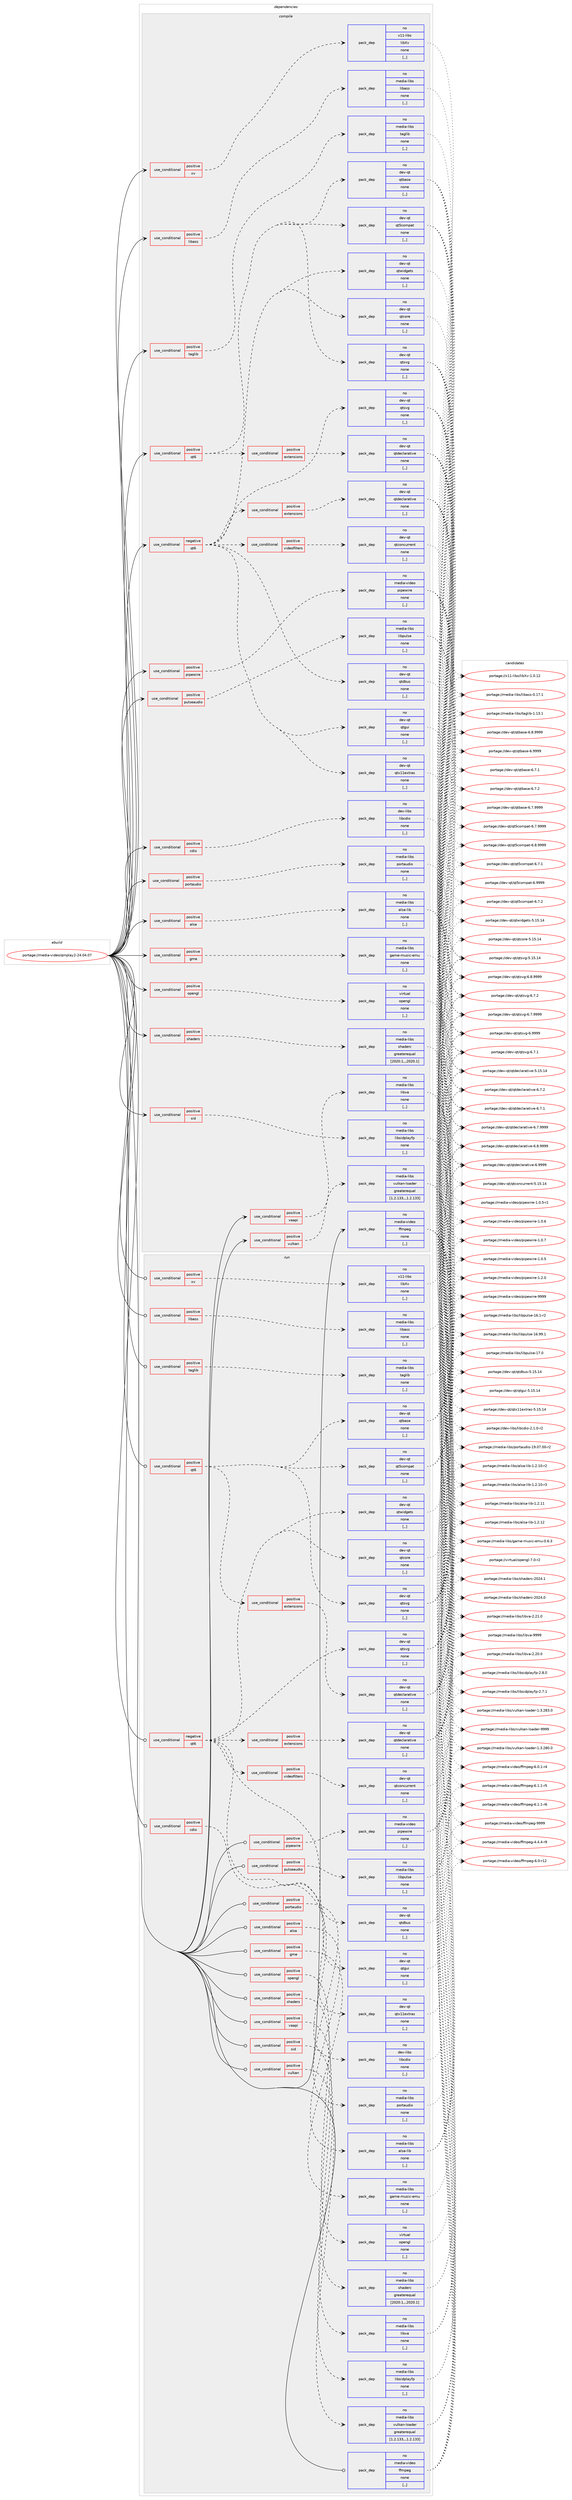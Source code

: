 digraph prolog {

# *************
# Graph options
# *************

newrank=true;
concentrate=true;
compound=true;
graph [rankdir=LR,fontname=Helvetica,fontsize=10,ranksep=1.5];#, ranksep=2.5, nodesep=0.2];
edge  [arrowhead=vee];
node  [fontname=Helvetica,fontsize=10];

# **********
# The ebuild
# **********

subgraph cluster_leftcol {
color=gray;
rank=same;
label=<<i>ebuild</i>>;
id [label="portage://media-video/qmplay2-24.04.07", color=red, width=4, href="../media-video/qmplay2-24.04.07.svg"];
}

# ****************
# The dependencies
# ****************

subgraph cluster_midcol {
color=gray;
label=<<i>dependencies</i>>;
subgraph cluster_compile {
fillcolor="#eeeeee";
style=filled;
label=<<i>compile</i>>;
subgraph cond83514 {
dependency325561 [label=<<TABLE BORDER="0" CELLBORDER="1" CELLSPACING="0" CELLPADDING="4"><TR><TD ROWSPAN="3" CELLPADDING="10">use_conditional</TD></TR><TR><TD>negative</TD></TR><TR><TD>qt6</TD></TR></TABLE>>, shape=none, color=red];
subgraph pack239567 {
dependency325562 [label=<<TABLE BORDER="0" CELLBORDER="1" CELLSPACING="0" CELLPADDING="4" WIDTH="220"><TR><TD ROWSPAN="6" CELLPADDING="30">pack_dep</TD></TR><TR><TD WIDTH="110">no</TD></TR><TR><TD>dev-qt</TD></TR><TR><TD>qtcore</TD></TR><TR><TD>none</TD></TR><TR><TD>[,,]</TD></TR></TABLE>>, shape=none, color=blue];
}
dependency325561:e -> dependency325562:w [weight=20,style="dashed",arrowhead="vee"];
subgraph pack239568 {
dependency325563 [label=<<TABLE BORDER="0" CELLBORDER="1" CELLSPACING="0" CELLPADDING="4" WIDTH="220"><TR><TD ROWSPAN="6" CELLPADDING="30">pack_dep</TD></TR><TR><TD WIDTH="110">no</TD></TR><TR><TD>dev-qt</TD></TR><TR><TD>qtdbus</TD></TR><TR><TD>none</TD></TR><TR><TD>[,,]</TD></TR></TABLE>>, shape=none, color=blue];
}
dependency325561:e -> dependency325563:w [weight=20,style="dashed",arrowhead="vee"];
subgraph pack239569 {
dependency325564 [label=<<TABLE BORDER="0" CELLBORDER="1" CELLSPACING="0" CELLPADDING="4" WIDTH="220"><TR><TD ROWSPAN="6" CELLPADDING="30">pack_dep</TD></TR><TR><TD WIDTH="110">no</TD></TR><TR><TD>dev-qt</TD></TR><TR><TD>qtgui</TD></TR><TR><TD>none</TD></TR><TR><TD>[,,]</TD></TR></TABLE>>, shape=none, color=blue];
}
dependency325561:e -> dependency325564:w [weight=20,style="dashed",arrowhead="vee"];
subgraph pack239570 {
dependency325565 [label=<<TABLE BORDER="0" CELLBORDER="1" CELLSPACING="0" CELLPADDING="4" WIDTH="220"><TR><TD ROWSPAN="6" CELLPADDING="30">pack_dep</TD></TR><TR><TD WIDTH="110">no</TD></TR><TR><TD>dev-qt</TD></TR><TR><TD>qtsvg</TD></TR><TR><TD>none</TD></TR><TR><TD>[,,]</TD></TR></TABLE>>, shape=none, color=blue];
}
dependency325561:e -> dependency325565:w [weight=20,style="dashed",arrowhead="vee"];
subgraph pack239571 {
dependency325566 [label=<<TABLE BORDER="0" CELLBORDER="1" CELLSPACING="0" CELLPADDING="4" WIDTH="220"><TR><TD ROWSPAN="6" CELLPADDING="30">pack_dep</TD></TR><TR><TD WIDTH="110">no</TD></TR><TR><TD>dev-qt</TD></TR><TR><TD>qtwidgets</TD></TR><TR><TD>none</TD></TR><TR><TD>[,,]</TD></TR></TABLE>>, shape=none, color=blue];
}
dependency325561:e -> dependency325566:w [weight=20,style="dashed",arrowhead="vee"];
subgraph pack239572 {
dependency325567 [label=<<TABLE BORDER="0" CELLBORDER="1" CELLSPACING="0" CELLPADDING="4" WIDTH="220"><TR><TD ROWSPAN="6" CELLPADDING="30">pack_dep</TD></TR><TR><TD WIDTH="110">no</TD></TR><TR><TD>dev-qt</TD></TR><TR><TD>qtx11extras</TD></TR><TR><TD>none</TD></TR><TR><TD>[,,]</TD></TR></TABLE>>, shape=none, color=blue];
}
dependency325561:e -> dependency325567:w [weight=20,style="dashed",arrowhead="vee"];
subgraph cond83515 {
dependency325568 [label=<<TABLE BORDER="0" CELLBORDER="1" CELLSPACING="0" CELLPADDING="4"><TR><TD ROWSPAN="3" CELLPADDING="10">use_conditional</TD></TR><TR><TD>positive</TD></TR><TR><TD>extensions</TD></TR></TABLE>>, shape=none, color=red];
subgraph pack239573 {
dependency325569 [label=<<TABLE BORDER="0" CELLBORDER="1" CELLSPACING="0" CELLPADDING="4" WIDTH="220"><TR><TD ROWSPAN="6" CELLPADDING="30">pack_dep</TD></TR><TR><TD WIDTH="110">no</TD></TR><TR><TD>dev-qt</TD></TR><TR><TD>qtdeclarative</TD></TR><TR><TD>none</TD></TR><TR><TD>[,,]</TD></TR></TABLE>>, shape=none, color=blue];
}
dependency325568:e -> dependency325569:w [weight=20,style="dashed",arrowhead="vee"];
}
dependency325561:e -> dependency325568:w [weight=20,style="dashed",arrowhead="vee"];
subgraph cond83516 {
dependency325570 [label=<<TABLE BORDER="0" CELLBORDER="1" CELLSPACING="0" CELLPADDING="4"><TR><TD ROWSPAN="3" CELLPADDING="10">use_conditional</TD></TR><TR><TD>positive</TD></TR><TR><TD>videofilters</TD></TR></TABLE>>, shape=none, color=red];
subgraph pack239574 {
dependency325571 [label=<<TABLE BORDER="0" CELLBORDER="1" CELLSPACING="0" CELLPADDING="4" WIDTH="220"><TR><TD ROWSPAN="6" CELLPADDING="30">pack_dep</TD></TR><TR><TD WIDTH="110">no</TD></TR><TR><TD>dev-qt</TD></TR><TR><TD>qtconcurrent</TD></TR><TR><TD>none</TD></TR><TR><TD>[,,]</TD></TR></TABLE>>, shape=none, color=blue];
}
dependency325570:e -> dependency325571:w [weight=20,style="dashed",arrowhead="vee"];
}
dependency325561:e -> dependency325570:w [weight=20,style="dashed",arrowhead="vee"];
}
id:e -> dependency325561:w [weight=20,style="solid",arrowhead="vee"];
subgraph cond83517 {
dependency325572 [label=<<TABLE BORDER="0" CELLBORDER="1" CELLSPACING="0" CELLPADDING="4"><TR><TD ROWSPAN="3" CELLPADDING="10">use_conditional</TD></TR><TR><TD>positive</TD></TR><TR><TD>alsa</TD></TR></TABLE>>, shape=none, color=red];
subgraph pack239575 {
dependency325573 [label=<<TABLE BORDER="0" CELLBORDER="1" CELLSPACING="0" CELLPADDING="4" WIDTH="220"><TR><TD ROWSPAN="6" CELLPADDING="30">pack_dep</TD></TR><TR><TD WIDTH="110">no</TD></TR><TR><TD>media-libs</TD></TR><TR><TD>alsa-lib</TD></TR><TR><TD>none</TD></TR><TR><TD>[,,]</TD></TR></TABLE>>, shape=none, color=blue];
}
dependency325572:e -> dependency325573:w [weight=20,style="dashed",arrowhead="vee"];
}
id:e -> dependency325572:w [weight=20,style="solid",arrowhead="vee"];
subgraph cond83518 {
dependency325574 [label=<<TABLE BORDER="0" CELLBORDER="1" CELLSPACING="0" CELLPADDING="4"><TR><TD ROWSPAN="3" CELLPADDING="10">use_conditional</TD></TR><TR><TD>positive</TD></TR><TR><TD>cdio</TD></TR></TABLE>>, shape=none, color=red];
subgraph pack239576 {
dependency325575 [label=<<TABLE BORDER="0" CELLBORDER="1" CELLSPACING="0" CELLPADDING="4" WIDTH="220"><TR><TD ROWSPAN="6" CELLPADDING="30">pack_dep</TD></TR><TR><TD WIDTH="110">no</TD></TR><TR><TD>dev-libs</TD></TR><TR><TD>libcdio</TD></TR><TR><TD>none</TD></TR><TR><TD>[,,]</TD></TR></TABLE>>, shape=none, color=blue];
}
dependency325574:e -> dependency325575:w [weight=20,style="dashed",arrowhead="vee"];
}
id:e -> dependency325574:w [weight=20,style="solid",arrowhead="vee"];
subgraph cond83519 {
dependency325576 [label=<<TABLE BORDER="0" CELLBORDER="1" CELLSPACING="0" CELLPADDING="4"><TR><TD ROWSPAN="3" CELLPADDING="10">use_conditional</TD></TR><TR><TD>positive</TD></TR><TR><TD>gme</TD></TR></TABLE>>, shape=none, color=red];
subgraph pack239577 {
dependency325577 [label=<<TABLE BORDER="0" CELLBORDER="1" CELLSPACING="0" CELLPADDING="4" WIDTH="220"><TR><TD ROWSPAN="6" CELLPADDING="30">pack_dep</TD></TR><TR><TD WIDTH="110">no</TD></TR><TR><TD>media-libs</TD></TR><TR><TD>game-music-emu</TD></TR><TR><TD>none</TD></TR><TR><TD>[,,]</TD></TR></TABLE>>, shape=none, color=blue];
}
dependency325576:e -> dependency325577:w [weight=20,style="dashed",arrowhead="vee"];
}
id:e -> dependency325576:w [weight=20,style="solid",arrowhead="vee"];
subgraph cond83520 {
dependency325578 [label=<<TABLE BORDER="0" CELLBORDER="1" CELLSPACING="0" CELLPADDING="4"><TR><TD ROWSPAN="3" CELLPADDING="10">use_conditional</TD></TR><TR><TD>positive</TD></TR><TR><TD>libass</TD></TR></TABLE>>, shape=none, color=red];
subgraph pack239578 {
dependency325579 [label=<<TABLE BORDER="0" CELLBORDER="1" CELLSPACING="0" CELLPADDING="4" WIDTH="220"><TR><TD ROWSPAN="6" CELLPADDING="30">pack_dep</TD></TR><TR><TD WIDTH="110">no</TD></TR><TR><TD>media-libs</TD></TR><TR><TD>libass</TD></TR><TR><TD>none</TD></TR><TR><TD>[,,]</TD></TR></TABLE>>, shape=none, color=blue];
}
dependency325578:e -> dependency325579:w [weight=20,style="dashed",arrowhead="vee"];
}
id:e -> dependency325578:w [weight=20,style="solid",arrowhead="vee"];
subgraph cond83521 {
dependency325580 [label=<<TABLE BORDER="0" CELLBORDER="1" CELLSPACING="0" CELLPADDING="4"><TR><TD ROWSPAN="3" CELLPADDING="10">use_conditional</TD></TR><TR><TD>positive</TD></TR><TR><TD>opengl</TD></TR></TABLE>>, shape=none, color=red];
subgraph pack239579 {
dependency325581 [label=<<TABLE BORDER="0" CELLBORDER="1" CELLSPACING="0" CELLPADDING="4" WIDTH="220"><TR><TD ROWSPAN="6" CELLPADDING="30">pack_dep</TD></TR><TR><TD WIDTH="110">no</TD></TR><TR><TD>virtual</TD></TR><TR><TD>opengl</TD></TR><TR><TD>none</TD></TR><TR><TD>[,,]</TD></TR></TABLE>>, shape=none, color=blue];
}
dependency325580:e -> dependency325581:w [weight=20,style="dashed",arrowhead="vee"];
}
id:e -> dependency325580:w [weight=20,style="solid",arrowhead="vee"];
subgraph cond83522 {
dependency325582 [label=<<TABLE BORDER="0" CELLBORDER="1" CELLSPACING="0" CELLPADDING="4"><TR><TD ROWSPAN="3" CELLPADDING="10">use_conditional</TD></TR><TR><TD>positive</TD></TR><TR><TD>pipewire</TD></TR></TABLE>>, shape=none, color=red];
subgraph pack239580 {
dependency325583 [label=<<TABLE BORDER="0" CELLBORDER="1" CELLSPACING="0" CELLPADDING="4" WIDTH="220"><TR><TD ROWSPAN="6" CELLPADDING="30">pack_dep</TD></TR><TR><TD WIDTH="110">no</TD></TR><TR><TD>media-video</TD></TR><TR><TD>pipewire</TD></TR><TR><TD>none</TD></TR><TR><TD>[,,]</TD></TR></TABLE>>, shape=none, color=blue];
}
dependency325582:e -> dependency325583:w [weight=20,style="dashed",arrowhead="vee"];
}
id:e -> dependency325582:w [weight=20,style="solid",arrowhead="vee"];
subgraph cond83523 {
dependency325584 [label=<<TABLE BORDER="0" CELLBORDER="1" CELLSPACING="0" CELLPADDING="4"><TR><TD ROWSPAN="3" CELLPADDING="10">use_conditional</TD></TR><TR><TD>positive</TD></TR><TR><TD>portaudio</TD></TR></TABLE>>, shape=none, color=red];
subgraph pack239581 {
dependency325585 [label=<<TABLE BORDER="0" CELLBORDER="1" CELLSPACING="0" CELLPADDING="4" WIDTH="220"><TR><TD ROWSPAN="6" CELLPADDING="30">pack_dep</TD></TR><TR><TD WIDTH="110">no</TD></TR><TR><TD>media-libs</TD></TR><TR><TD>portaudio</TD></TR><TR><TD>none</TD></TR><TR><TD>[,,]</TD></TR></TABLE>>, shape=none, color=blue];
}
dependency325584:e -> dependency325585:w [weight=20,style="dashed",arrowhead="vee"];
}
id:e -> dependency325584:w [weight=20,style="solid",arrowhead="vee"];
subgraph cond83524 {
dependency325586 [label=<<TABLE BORDER="0" CELLBORDER="1" CELLSPACING="0" CELLPADDING="4"><TR><TD ROWSPAN="3" CELLPADDING="10">use_conditional</TD></TR><TR><TD>positive</TD></TR><TR><TD>pulseaudio</TD></TR></TABLE>>, shape=none, color=red];
subgraph pack239582 {
dependency325587 [label=<<TABLE BORDER="0" CELLBORDER="1" CELLSPACING="0" CELLPADDING="4" WIDTH="220"><TR><TD ROWSPAN="6" CELLPADDING="30">pack_dep</TD></TR><TR><TD WIDTH="110">no</TD></TR><TR><TD>media-libs</TD></TR><TR><TD>libpulse</TD></TR><TR><TD>none</TD></TR><TR><TD>[,,]</TD></TR></TABLE>>, shape=none, color=blue];
}
dependency325586:e -> dependency325587:w [weight=20,style="dashed",arrowhead="vee"];
}
id:e -> dependency325586:w [weight=20,style="solid",arrowhead="vee"];
subgraph cond83525 {
dependency325588 [label=<<TABLE BORDER="0" CELLBORDER="1" CELLSPACING="0" CELLPADDING="4"><TR><TD ROWSPAN="3" CELLPADDING="10">use_conditional</TD></TR><TR><TD>positive</TD></TR><TR><TD>qt6</TD></TR></TABLE>>, shape=none, color=red];
subgraph pack239583 {
dependency325589 [label=<<TABLE BORDER="0" CELLBORDER="1" CELLSPACING="0" CELLPADDING="4" WIDTH="220"><TR><TD ROWSPAN="6" CELLPADDING="30">pack_dep</TD></TR><TR><TD WIDTH="110">no</TD></TR><TR><TD>dev-qt</TD></TR><TR><TD>qtbase</TD></TR><TR><TD>none</TD></TR><TR><TD>[,,]</TD></TR></TABLE>>, shape=none, color=blue];
}
dependency325588:e -> dependency325589:w [weight=20,style="dashed",arrowhead="vee"];
subgraph pack239584 {
dependency325590 [label=<<TABLE BORDER="0" CELLBORDER="1" CELLSPACING="0" CELLPADDING="4" WIDTH="220"><TR><TD ROWSPAN="6" CELLPADDING="30">pack_dep</TD></TR><TR><TD WIDTH="110">no</TD></TR><TR><TD>dev-qt</TD></TR><TR><TD>qt5compat</TD></TR><TR><TD>none</TD></TR><TR><TD>[,,]</TD></TR></TABLE>>, shape=none, color=blue];
}
dependency325588:e -> dependency325590:w [weight=20,style="dashed",arrowhead="vee"];
subgraph pack239585 {
dependency325591 [label=<<TABLE BORDER="0" CELLBORDER="1" CELLSPACING="0" CELLPADDING="4" WIDTH="220"><TR><TD ROWSPAN="6" CELLPADDING="30">pack_dep</TD></TR><TR><TD WIDTH="110">no</TD></TR><TR><TD>dev-qt</TD></TR><TR><TD>qtsvg</TD></TR><TR><TD>none</TD></TR><TR><TD>[,,]</TD></TR></TABLE>>, shape=none, color=blue];
}
dependency325588:e -> dependency325591:w [weight=20,style="dashed",arrowhead="vee"];
subgraph cond83526 {
dependency325592 [label=<<TABLE BORDER="0" CELLBORDER="1" CELLSPACING="0" CELLPADDING="4"><TR><TD ROWSPAN="3" CELLPADDING="10">use_conditional</TD></TR><TR><TD>positive</TD></TR><TR><TD>extensions</TD></TR></TABLE>>, shape=none, color=red];
subgraph pack239586 {
dependency325593 [label=<<TABLE BORDER="0" CELLBORDER="1" CELLSPACING="0" CELLPADDING="4" WIDTH="220"><TR><TD ROWSPAN="6" CELLPADDING="30">pack_dep</TD></TR><TR><TD WIDTH="110">no</TD></TR><TR><TD>dev-qt</TD></TR><TR><TD>qtdeclarative</TD></TR><TR><TD>none</TD></TR><TR><TD>[,,]</TD></TR></TABLE>>, shape=none, color=blue];
}
dependency325592:e -> dependency325593:w [weight=20,style="dashed",arrowhead="vee"];
}
dependency325588:e -> dependency325592:w [weight=20,style="dashed",arrowhead="vee"];
}
id:e -> dependency325588:w [weight=20,style="solid",arrowhead="vee"];
subgraph cond83527 {
dependency325594 [label=<<TABLE BORDER="0" CELLBORDER="1" CELLSPACING="0" CELLPADDING="4"><TR><TD ROWSPAN="3" CELLPADDING="10">use_conditional</TD></TR><TR><TD>positive</TD></TR><TR><TD>shaders</TD></TR></TABLE>>, shape=none, color=red];
subgraph pack239587 {
dependency325595 [label=<<TABLE BORDER="0" CELLBORDER="1" CELLSPACING="0" CELLPADDING="4" WIDTH="220"><TR><TD ROWSPAN="6" CELLPADDING="30">pack_dep</TD></TR><TR><TD WIDTH="110">no</TD></TR><TR><TD>media-libs</TD></TR><TR><TD>shaderc</TD></TR><TR><TD>greaterequal</TD></TR><TR><TD>[2020.1,,,2020.1]</TD></TR></TABLE>>, shape=none, color=blue];
}
dependency325594:e -> dependency325595:w [weight=20,style="dashed",arrowhead="vee"];
}
id:e -> dependency325594:w [weight=20,style="solid",arrowhead="vee"];
subgraph cond83528 {
dependency325596 [label=<<TABLE BORDER="0" CELLBORDER="1" CELLSPACING="0" CELLPADDING="4"><TR><TD ROWSPAN="3" CELLPADDING="10">use_conditional</TD></TR><TR><TD>positive</TD></TR><TR><TD>sid</TD></TR></TABLE>>, shape=none, color=red];
subgraph pack239588 {
dependency325597 [label=<<TABLE BORDER="0" CELLBORDER="1" CELLSPACING="0" CELLPADDING="4" WIDTH="220"><TR><TD ROWSPAN="6" CELLPADDING="30">pack_dep</TD></TR><TR><TD WIDTH="110">no</TD></TR><TR><TD>media-libs</TD></TR><TR><TD>libsidplayfp</TD></TR><TR><TD>none</TD></TR><TR><TD>[,,]</TD></TR></TABLE>>, shape=none, color=blue];
}
dependency325596:e -> dependency325597:w [weight=20,style="dashed",arrowhead="vee"];
}
id:e -> dependency325596:w [weight=20,style="solid",arrowhead="vee"];
subgraph cond83529 {
dependency325598 [label=<<TABLE BORDER="0" CELLBORDER="1" CELLSPACING="0" CELLPADDING="4"><TR><TD ROWSPAN="3" CELLPADDING="10">use_conditional</TD></TR><TR><TD>positive</TD></TR><TR><TD>taglib</TD></TR></TABLE>>, shape=none, color=red];
subgraph pack239589 {
dependency325599 [label=<<TABLE BORDER="0" CELLBORDER="1" CELLSPACING="0" CELLPADDING="4" WIDTH="220"><TR><TD ROWSPAN="6" CELLPADDING="30">pack_dep</TD></TR><TR><TD WIDTH="110">no</TD></TR><TR><TD>media-libs</TD></TR><TR><TD>taglib</TD></TR><TR><TD>none</TD></TR><TR><TD>[,,]</TD></TR></TABLE>>, shape=none, color=blue];
}
dependency325598:e -> dependency325599:w [weight=20,style="dashed",arrowhead="vee"];
}
id:e -> dependency325598:w [weight=20,style="solid",arrowhead="vee"];
subgraph cond83530 {
dependency325600 [label=<<TABLE BORDER="0" CELLBORDER="1" CELLSPACING="0" CELLPADDING="4"><TR><TD ROWSPAN="3" CELLPADDING="10">use_conditional</TD></TR><TR><TD>positive</TD></TR><TR><TD>vaapi</TD></TR></TABLE>>, shape=none, color=red];
subgraph pack239590 {
dependency325601 [label=<<TABLE BORDER="0" CELLBORDER="1" CELLSPACING="0" CELLPADDING="4" WIDTH="220"><TR><TD ROWSPAN="6" CELLPADDING="30">pack_dep</TD></TR><TR><TD WIDTH="110">no</TD></TR><TR><TD>media-libs</TD></TR><TR><TD>libva</TD></TR><TR><TD>none</TD></TR><TR><TD>[,,]</TD></TR></TABLE>>, shape=none, color=blue];
}
dependency325600:e -> dependency325601:w [weight=20,style="dashed",arrowhead="vee"];
}
id:e -> dependency325600:w [weight=20,style="solid",arrowhead="vee"];
subgraph cond83531 {
dependency325602 [label=<<TABLE BORDER="0" CELLBORDER="1" CELLSPACING="0" CELLPADDING="4"><TR><TD ROWSPAN="3" CELLPADDING="10">use_conditional</TD></TR><TR><TD>positive</TD></TR><TR><TD>vulkan</TD></TR></TABLE>>, shape=none, color=red];
subgraph pack239591 {
dependency325603 [label=<<TABLE BORDER="0" CELLBORDER="1" CELLSPACING="0" CELLPADDING="4" WIDTH="220"><TR><TD ROWSPAN="6" CELLPADDING="30">pack_dep</TD></TR><TR><TD WIDTH="110">no</TD></TR><TR><TD>media-libs</TD></TR><TR><TD>vulkan-loader</TD></TR><TR><TD>greaterequal</TD></TR><TR><TD>[1.2.133,,,1.2.133]</TD></TR></TABLE>>, shape=none, color=blue];
}
dependency325602:e -> dependency325603:w [weight=20,style="dashed",arrowhead="vee"];
}
id:e -> dependency325602:w [weight=20,style="solid",arrowhead="vee"];
subgraph cond83532 {
dependency325604 [label=<<TABLE BORDER="0" CELLBORDER="1" CELLSPACING="0" CELLPADDING="4"><TR><TD ROWSPAN="3" CELLPADDING="10">use_conditional</TD></TR><TR><TD>positive</TD></TR><TR><TD>xv</TD></TR></TABLE>>, shape=none, color=red];
subgraph pack239592 {
dependency325605 [label=<<TABLE BORDER="0" CELLBORDER="1" CELLSPACING="0" CELLPADDING="4" WIDTH="220"><TR><TD ROWSPAN="6" CELLPADDING="30">pack_dep</TD></TR><TR><TD WIDTH="110">no</TD></TR><TR><TD>x11-libs</TD></TR><TR><TD>libXv</TD></TR><TR><TD>none</TD></TR><TR><TD>[,,]</TD></TR></TABLE>>, shape=none, color=blue];
}
dependency325604:e -> dependency325605:w [weight=20,style="dashed",arrowhead="vee"];
}
id:e -> dependency325604:w [weight=20,style="solid",arrowhead="vee"];
subgraph pack239593 {
dependency325606 [label=<<TABLE BORDER="0" CELLBORDER="1" CELLSPACING="0" CELLPADDING="4" WIDTH="220"><TR><TD ROWSPAN="6" CELLPADDING="30">pack_dep</TD></TR><TR><TD WIDTH="110">no</TD></TR><TR><TD>media-video</TD></TR><TR><TD>ffmpeg</TD></TR><TR><TD>none</TD></TR><TR><TD>[,,]</TD></TR></TABLE>>, shape=none, color=blue];
}
id:e -> dependency325606:w [weight=20,style="solid",arrowhead="vee"];
}
subgraph cluster_compileandrun {
fillcolor="#eeeeee";
style=filled;
label=<<i>compile and run</i>>;
}
subgraph cluster_run {
fillcolor="#eeeeee";
style=filled;
label=<<i>run</i>>;
subgraph cond83533 {
dependency325607 [label=<<TABLE BORDER="0" CELLBORDER="1" CELLSPACING="0" CELLPADDING="4"><TR><TD ROWSPAN="3" CELLPADDING="10">use_conditional</TD></TR><TR><TD>negative</TD></TR><TR><TD>qt6</TD></TR></TABLE>>, shape=none, color=red];
subgraph pack239594 {
dependency325608 [label=<<TABLE BORDER="0" CELLBORDER="1" CELLSPACING="0" CELLPADDING="4" WIDTH="220"><TR><TD ROWSPAN="6" CELLPADDING="30">pack_dep</TD></TR><TR><TD WIDTH="110">no</TD></TR><TR><TD>dev-qt</TD></TR><TR><TD>qtcore</TD></TR><TR><TD>none</TD></TR><TR><TD>[,,]</TD></TR></TABLE>>, shape=none, color=blue];
}
dependency325607:e -> dependency325608:w [weight=20,style="dashed",arrowhead="vee"];
subgraph pack239595 {
dependency325609 [label=<<TABLE BORDER="0" CELLBORDER="1" CELLSPACING="0" CELLPADDING="4" WIDTH="220"><TR><TD ROWSPAN="6" CELLPADDING="30">pack_dep</TD></TR><TR><TD WIDTH="110">no</TD></TR><TR><TD>dev-qt</TD></TR><TR><TD>qtdbus</TD></TR><TR><TD>none</TD></TR><TR><TD>[,,]</TD></TR></TABLE>>, shape=none, color=blue];
}
dependency325607:e -> dependency325609:w [weight=20,style="dashed",arrowhead="vee"];
subgraph pack239596 {
dependency325610 [label=<<TABLE BORDER="0" CELLBORDER="1" CELLSPACING="0" CELLPADDING="4" WIDTH="220"><TR><TD ROWSPAN="6" CELLPADDING="30">pack_dep</TD></TR><TR><TD WIDTH="110">no</TD></TR><TR><TD>dev-qt</TD></TR><TR><TD>qtgui</TD></TR><TR><TD>none</TD></TR><TR><TD>[,,]</TD></TR></TABLE>>, shape=none, color=blue];
}
dependency325607:e -> dependency325610:w [weight=20,style="dashed",arrowhead="vee"];
subgraph pack239597 {
dependency325611 [label=<<TABLE BORDER="0" CELLBORDER="1" CELLSPACING="0" CELLPADDING="4" WIDTH="220"><TR><TD ROWSPAN="6" CELLPADDING="30">pack_dep</TD></TR><TR><TD WIDTH="110">no</TD></TR><TR><TD>dev-qt</TD></TR><TR><TD>qtsvg</TD></TR><TR><TD>none</TD></TR><TR><TD>[,,]</TD></TR></TABLE>>, shape=none, color=blue];
}
dependency325607:e -> dependency325611:w [weight=20,style="dashed",arrowhead="vee"];
subgraph pack239598 {
dependency325612 [label=<<TABLE BORDER="0" CELLBORDER="1" CELLSPACING="0" CELLPADDING="4" WIDTH="220"><TR><TD ROWSPAN="6" CELLPADDING="30">pack_dep</TD></TR><TR><TD WIDTH="110">no</TD></TR><TR><TD>dev-qt</TD></TR><TR><TD>qtwidgets</TD></TR><TR><TD>none</TD></TR><TR><TD>[,,]</TD></TR></TABLE>>, shape=none, color=blue];
}
dependency325607:e -> dependency325612:w [weight=20,style="dashed",arrowhead="vee"];
subgraph pack239599 {
dependency325613 [label=<<TABLE BORDER="0" CELLBORDER="1" CELLSPACING="0" CELLPADDING="4" WIDTH="220"><TR><TD ROWSPAN="6" CELLPADDING="30">pack_dep</TD></TR><TR><TD WIDTH="110">no</TD></TR><TR><TD>dev-qt</TD></TR><TR><TD>qtx11extras</TD></TR><TR><TD>none</TD></TR><TR><TD>[,,]</TD></TR></TABLE>>, shape=none, color=blue];
}
dependency325607:e -> dependency325613:w [weight=20,style="dashed",arrowhead="vee"];
subgraph cond83534 {
dependency325614 [label=<<TABLE BORDER="0" CELLBORDER="1" CELLSPACING="0" CELLPADDING="4"><TR><TD ROWSPAN="3" CELLPADDING="10">use_conditional</TD></TR><TR><TD>positive</TD></TR><TR><TD>extensions</TD></TR></TABLE>>, shape=none, color=red];
subgraph pack239600 {
dependency325615 [label=<<TABLE BORDER="0" CELLBORDER="1" CELLSPACING="0" CELLPADDING="4" WIDTH="220"><TR><TD ROWSPAN="6" CELLPADDING="30">pack_dep</TD></TR><TR><TD WIDTH="110">no</TD></TR><TR><TD>dev-qt</TD></TR><TR><TD>qtdeclarative</TD></TR><TR><TD>none</TD></TR><TR><TD>[,,]</TD></TR></TABLE>>, shape=none, color=blue];
}
dependency325614:e -> dependency325615:w [weight=20,style="dashed",arrowhead="vee"];
}
dependency325607:e -> dependency325614:w [weight=20,style="dashed",arrowhead="vee"];
subgraph cond83535 {
dependency325616 [label=<<TABLE BORDER="0" CELLBORDER="1" CELLSPACING="0" CELLPADDING="4"><TR><TD ROWSPAN="3" CELLPADDING="10">use_conditional</TD></TR><TR><TD>positive</TD></TR><TR><TD>videofilters</TD></TR></TABLE>>, shape=none, color=red];
subgraph pack239601 {
dependency325617 [label=<<TABLE BORDER="0" CELLBORDER="1" CELLSPACING="0" CELLPADDING="4" WIDTH="220"><TR><TD ROWSPAN="6" CELLPADDING="30">pack_dep</TD></TR><TR><TD WIDTH="110">no</TD></TR><TR><TD>dev-qt</TD></TR><TR><TD>qtconcurrent</TD></TR><TR><TD>none</TD></TR><TR><TD>[,,]</TD></TR></TABLE>>, shape=none, color=blue];
}
dependency325616:e -> dependency325617:w [weight=20,style="dashed",arrowhead="vee"];
}
dependency325607:e -> dependency325616:w [weight=20,style="dashed",arrowhead="vee"];
}
id:e -> dependency325607:w [weight=20,style="solid",arrowhead="odot"];
subgraph cond83536 {
dependency325618 [label=<<TABLE BORDER="0" CELLBORDER="1" CELLSPACING="0" CELLPADDING="4"><TR><TD ROWSPAN="3" CELLPADDING="10">use_conditional</TD></TR><TR><TD>positive</TD></TR><TR><TD>alsa</TD></TR></TABLE>>, shape=none, color=red];
subgraph pack239602 {
dependency325619 [label=<<TABLE BORDER="0" CELLBORDER="1" CELLSPACING="0" CELLPADDING="4" WIDTH="220"><TR><TD ROWSPAN="6" CELLPADDING="30">pack_dep</TD></TR><TR><TD WIDTH="110">no</TD></TR><TR><TD>media-libs</TD></TR><TR><TD>alsa-lib</TD></TR><TR><TD>none</TD></TR><TR><TD>[,,]</TD></TR></TABLE>>, shape=none, color=blue];
}
dependency325618:e -> dependency325619:w [weight=20,style="dashed",arrowhead="vee"];
}
id:e -> dependency325618:w [weight=20,style="solid",arrowhead="odot"];
subgraph cond83537 {
dependency325620 [label=<<TABLE BORDER="0" CELLBORDER="1" CELLSPACING="0" CELLPADDING="4"><TR><TD ROWSPAN="3" CELLPADDING="10">use_conditional</TD></TR><TR><TD>positive</TD></TR><TR><TD>cdio</TD></TR></TABLE>>, shape=none, color=red];
subgraph pack239603 {
dependency325621 [label=<<TABLE BORDER="0" CELLBORDER="1" CELLSPACING="0" CELLPADDING="4" WIDTH="220"><TR><TD ROWSPAN="6" CELLPADDING="30">pack_dep</TD></TR><TR><TD WIDTH="110">no</TD></TR><TR><TD>dev-libs</TD></TR><TR><TD>libcdio</TD></TR><TR><TD>none</TD></TR><TR><TD>[,,]</TD></TR></TABLE>>, shape=none, color=blue];
}
dependency325620:e -> dependency325621:w [weight=20,style="dashed",arrowhead="vee"];
}
id:e -> dependency325620:w [weight=20,style="solid",arrowhead="odot"];
subgraph cond83538 {
dependency325622 [label=<<TABLE BORDER="0" CELLBORDER="1" CELLSPACING="0" CELLPADDING="4"><TR><TD ROWSPAN="3" CELLPADDING="10">use_conditional</TD></TR><TR><TD>positive</TD></TR><TR><TD>gme</TD></TR></TABLE>>, shape=none, color=red];
subgraph pack239604 {
dependency325623 [label=<<TABLE BORDER="0" CELLBORDER="1" CELLSPACING="0" CELLPADDING="4" WIDTH="220"><TR><TD ROWSPAN="6" CELLPADDING="30">pack_dep</TD></TR><TR><TD WIDTH="110">no</TD></TR><TR><TD>media-libs</TD></TR><TR><TD>game-music-emu</TD></TR><TR><TD>none</TD></TR><TR><TD>[,,]</TD></TR></TABLE>>, shape=none, color=blue];
}
dependency325622:e -> dependency325623:w [weight=20,style="dashed",arrowhead="vee"];
}
id:e -> dependency325622:w [weight=20,style="solid",arrowhead="odot"];
subgraph cond83539 {
dependency325624 [label=<<TABLE BORDER="0" CELLBORDER="1" CELLSPACING="0" CELLPADDING="4"><TR><TD ROWSPAN="3" CELLPADDING="10">use_conditional</TD></TR><TR><TD>positive</TD></TR><TR><TD>libass</TD></TR></TABLE>>, shape=none, color=red];
subgraph pack239605 {
dependency325625 [label=<<TABLE BORDER="0" CELLBORDER="1" CELLSPACING="0" CELLPADDING="4" WIDTH="220"><TR><TD ROWSPAN="6" CELLPADDING="30">pack_dep</TD></TR><TR><TD WIDTH="110">no</TD></TR><TR><TD>media-libs</TD></TR><TR><TD>libass</TD></TR><TR><TD>none</TD></TR><TR><TD>[,,]</TD></TR></TABLE>>, shape=none, color=blue];
}
dependency325624:e -> dependency325625:w [weight=20,style="dashed",arrowhead="vee"];
}
id:e -> dependency325624:w [weight=20,style="solid",arrowhead="odot"];
subgraph cond83540 {
dependency325626 [label=<<TABLE BORDER="0" CELLBORDER="1" CELLSPACING="0" CELLPADDING="4"><TR><TD ROWSPAN="3" CELLPADDING="10">use_conditional</TD></TR><TR><TD>positive</TD></TR><TR><TD>opengl</TD></TR></TABLE>>, shape=none, color=red];
subgraph pack239606 {
dependency325627 [label=<<TABLE BORDER="0" CELLBORDER="1" CELLSPACING="0" CELLPADDING="4" WIDTH="220"><TR><TD ROWSPAN="6" CELLPADDING="30">pack_dep</TD></TR><TR><TD WIDTH="110">no</TD></TR><TR><TD>virtual</TD></TR><TR><TD>opengl</TD></TR><TR><TD>none</TD></TR><TR><TD>[,,]</TD></TR></TABLE>>, shape=none, color=blue];
}
dependency325626:e -> dependency325627:w [weight=20,style="dashed",arrowhead="vee"];
}
id:e -> dependency325626:w [weight=20,style="solid",arrowhead="odot"];
subgraph cond83541 {
dependency325628 [label=<<TABLE BORDER="0" CELLBORDER="1" CELLSPACING="0" CELLPADDING="4"><TR><TD ROWSPAN="3" CELLPADDING="10">use_conditional</TD></TR><TR><TD>positive</TD></TR><TR><TD>pipewire</TD></TR></TABLE>>, shape=none, color=red];
subgraph pack239607 {
dependency325629 [label=<<TABLE BORDER="0" CELLBORDER="1" CELLSPACING="0" CELLPADDING="4" WIDTH="220"><TR><TD ROWSPAN="6" CELLPADDING="30">pack_dep</TD></TR><TR><TD WIDTH="110">no</TD></TR><TR><TD>media-video</TD></TR><TR><TD>pipewire</TD></TR><TR><TD>none</TD></TR><TR><TD>[,,]</TD></TR></TABLE>>, shape=none, color=blue];
}
dependency325628:e -> dependency325629:w [weight=20,style="dashed",arrowhead="vee"];
}
id:e -> dependency325628:w [weight=20,style="solid",arrowhead="odot"];
subgraph cond83542 {
dependency325630 [label=<<TABLE BORDER="0" CELLBORDER="1" CELLSPACING="0" CELLPADDING="4"><TR><TD ROWSPAN="3" CELLPADDING="10">use_conditional</TD></TR><TR><TD>positive</TD></TR><TR><TD>portaudio</TD></TR></TABLE>>, shape=none, color=red];
subgraph pack239608 {
dependency325631 [label=<<TABLE BORDER="0" CELLBORDER="1" CELLSPACING="0" CELLPADDING="4" WIDTH="220"><TR><TD ROWSPAN="6" CELLPADDING="30">pack_dep</TD></TR><TR><TD WIDTH="110">no</TD></TR><TR><TD>media-libs</TD></TR><TR><TD>portaudio</TD></TR><TR><TD>none</TD></TR><TR><TD>[,,]</TD></TR></TABLE>>, shape=none, color=blue];
}
dependency325630:e -> dependency325631:w [weight=20,style="dashed",arrowhead="vee"];
}
id:e -> dependency325630:w [weight=20,style="solid",arrowhead="odot"];
subgraph cond83543 {
dependency325632 [label=<<TABLE BORDER="0" CELLBORDER="1" CELLSPACING="0" CELLPADDING="4"><TR><TD ROWSPAN="3" CELLPADDING="10">use_conditional</TD></TR><TR><TD>positive</TD></TR><TR><TD>pulseaudio</TD></TR></TABLE>>, shape=none, color=red];
subgraph pack239609 {
dependency325633 [label=<<TABLE BORDER="0" CELLBORDER="1" CELLSPACING="0" CELLPADDING="4" WIDTH="220"><TR><TD ROWSPAN="6" CELLPADDING="30">pack_dep</TD></TR><TR><TD WIDTH="110">no</TD></TR><TR><TD>media-libs</TD></TR><TR><TD>libpulse</TD></TR><TR><TD>none</TD></TR><TR><TD>[,,]</TD></TR></TABLE>>, shape=none, color=blue];
}
dependency325632:e -> dependency325633:w [weight=20,style="dashed",arrowhead="vee"];
}
id:e -> dependency325632:w [weight=20,style="solid",arrowhead="odot"];
subgraph cond83544 {
dependency325634 [label=<<TABLE BORDER="0" CELLBORDER="1" CELLSPACING="0" CELLPADDING="4"><TR><TD ROWSPAN="3" CELLPADDING="10">use_conditional</TD></TR><TR><TD>positive</TD></TR><TR><TD>qt6</TD></TR></TABLE>>, shape=none, color=red];
subgraph pack239610 {
dependency325635 [label=<<TABLE BORDER="0" CELLBORDER="1" CELLSPACING="0" CELLPADDING="4" WIDTH="220"><TR><TD ROWSPAN="6" CELLPADDING="30">pack_dep</TD></TR><TR><TD WIDTH="110">no</TD></TR><TR><TD>dev-qt</TD></TR><TR><TD>qtbase</TD></TR><TR><TD>none</TD></TR><TR><TD>[,,]</TD></TR></TABLE>>, shape=none, color=blue];
}
dependency325634:e -> dependency325635:w [weight=20,style="dashed",arrowhead="vee"];
subgraph pack239611 {
dependency325636 [label=<<TABLE BORDER="0" CELLBORDER="1" CELLSPACING="0" CELLPADDING="4" WIDTH="220"><TR><TD ROWSPAN="6" CELLPADDING="30">pack_dep</TD></TR><TR><TD WIDTH="110">no</TD></TR><TR><TD>dev-qt</TD></TR><TR><TD>qt5compat</TD></TR><TR><TD>none</TD></TR><TR><TD>[,,]</TD></TR></TABLE>>, shape=none, color=blue];
}
dependency325634:e -> dependency325636:w [weight=20,style="dashed",arrowhead="vee"];
subgraph pack239612 {
dependency325637 [label=<<TABLE BORDER="0" CELLBORDER="1" CELLSPACING="0" CELLPADDING="4" WIDTH="220"><TR><TD ROWSPAN="6" CELLPADDING="30">pack_dep</TD></TR><TR><TD WIDTH="110">no</TD></TR><TR><TD>dev-qt</TD></TR><TR><TD>qtsvg</TD></TR><TR><TD>none</TD></TR><TR><TD>[,,]</TD></TR></TABLE>>, shape=none, color=blue];
}
dependency325634:e -> dependency325637:w [weight=20,style="dashed",arrowhead="vee"];
subgraph cond83545 {
dependency325638 [label=<<TABLE BORDER="0" CELLBORDER="1" CELLSPACING="0" CELLPADDING="4"><TR><TD ROWSPAN="3" CELLPADDING="10">use_conditional</TD></TR><TR><TD>positive</TD></TR><TR><TD>extensions</TD></TR></TABLE>>, shape=none, color=red];
subgraph pack239613 {
dependency325639 [label=<<TABLE BORDER="0" CELLBORDER="1" CELLSPACING="0" CELLPADDING="4" WIDTH="220"><TR><TD ROWSPAN="6" CELLPADDING="30">pack_dep</TD></TR><TR><TD WIDTH="110">no</TD></TR><TR><TD>dev-qt</TD></TR><TR><TD>qtdeclarative</TD></TR><TR><TD>none</TD></TR><TR><TD>[,,]</TD></TR></TABLE>>, shape=none, color=blue];
}
dependency325638:e -> dependency325639:w [weight=20,style="dashed",arrowhead="vee"];
}
dependency325634:e -> dependency325638:w [weight=20,style="dashed",arrowhead="vee"];
}
id:e -> dependency325634:w [weight=20,style="solid",arrowhead="odot"];
subgraph cond83546 {
dependency325640 [label=<<TABLE BORDER="0" CELLBORDER="1" CELLSPACING="0" CELLPADDING="4"><TR><TD ROWSPAN="3" CELLPADDING="10">use_conditional</TD></TR><TR><TD>positive</TD></TR><TR><TD>shaders</TD></TR></TABLE>>, shape=none, color=red];
subgraph pack239614 {
dependency325641 [label=<<TABLE BORDER="0" CELLBORDER="1" CELLSPACING="0" CELLPADDING="4" WIDTH="220"><TR><TD ROWSPAN="6" CELLPADDING="30">pack_dep</TD></TR><TR><TD WIDTH="110">no</TD></TR><TR><TD>media-libs</TD></TR><TR><TD>shaderc</TD></TR><TR><TD>greaterequal</TD></TR><TR><TD>[2020.1,,,2020.1]</TD></TR></TABLE>>, shape=none, color=blue];
}
dependency325640:e -> dependency325641:w [weight=20,style="dashed",arrowhead="vee"];
}
id:e -> dependency325640:w [weight=20,style="solid",arrowhead="odot"];
subgraph cond83547 {
dependency325642 [label=<<TABLE BORDER="0" CELLBORDER="1" CELLSPACING="0" CELLPADDING="4"><TR><TD ROWSPAN="3" CELLPADDING="10">use_conditional</TD></TR><TR><TD>positive</TD></TR><TR><TD>sid</TD></TR></TABLE>>, shape=none, color=red];
subgraph pack239615 {
dependency325643 [label=<<TABLE BORDER="0" CELLBORDER="1" CELLSPACING="0" CELLPADDING="4" WIDTH="220"><TR><TD ROWSPAN="6" CELLPADDING="30">pack_dep</TD></TR><TR><TD WIDTH="110">no</TD></TR><TR><TD>media-libs</TD></TR><TR><TD>libsidplayfp</TD></TR><TR><TD>none</TD></TR><TR><TD>[,,]</TD></TR></TABLE>>, shape=none, color=blue];
}
dependency325642:e -> dependency325643:w [weight=20,style="dashed",arrowhead="vee"];
}
id:e -> dependency325642:w [weight=20,style="solid",arrowhead="odot"];
subgraph cond83548 {
dependency325644 [label=<<TABLE BORDER="0" CELLBORDER="1" CELLSPACING="0" CELLPADDING="4"><TR><TD ROWSPAN="3" CELLPADDING="10">use_conditional</TD></TR><TR><TD>positive</TD></TR><TR><TD>taglib</TD></TR></TABLE>>, shape=none, color=red];
subgraph pack239616 {
dependency325645 [label=<<TABLE BORDER="0" CELLBORDER="1" CELLSPACING="0" CELLPADDING="4" WIDTH="220"><TR><TD ROWSPAN="6" CELLPADDING="30">pack_dep</TD></TR><TR><TD WIDTH="110">no</TD></TR><TR><TD>media-libs</TD></TR><TR><TD>taglib</TD></TR><TR><TD>none</TD></TR><TR><TD>[,,]</TD></TR></TABLE>>, shape=none, color=blue];
}
dependency325644:e -> dependency325645:w [weight=20,style="dashed",arrowhead="vee"];
}
id:e -> dependency325644:w [weight=20,style="solid",arrowhead="odot"];
subgraph cond83549 {
dependency325646 [label=<<TABLE BORDER="0" CELLBORDER="1" CELLSPACING="0" CELLPADDING="4"><TR><TD ROWSPAN="3" CELLPADDING="10">use_conditional</TD></TR><TR><TD>positive</TD></TR><TR><TD>vaapi</TD></TR></TABLE>>, shape=none, color=red];
subgraph pack239617 {
dependency325647 [label=<<TABLE BORDER="0" CELLBORDER="1" CELLSPACING="0" CELLPADDING="4" WIDTH="220"><TR><TD ROWSPAN="6" CELLPADDING="30">pack_dep</TD></TR><TR><TD WIDTH="110">no</TD></TR><TR><TD>media-libs</TD></TR><TR><TD>libva</TD></TR><TR><TD>none</TD></TR><TR><TD>[,,]</TD></TR></TABLE>>, shape=none, color=blue];
}
dependency325646:e -> dependency325647:w [weight=20,style="dashed",arrowhead="vee"];
}
id:e -> dependency325646:w [weight=20,style="solid",arrowhead="odot"];
subgraph cond83550 {
dependency325648 [label=<<TABLE BORDER="0" CELLBORDER="1" CELLSPACING="0" CELLPADDING="4"><TR><TD ROWSPAN="3" CELLPADDING="10">use_conditional</TD></TR><TR><TD>positive</TD></TR><TR><TD>vulkan</TD></TR></TABLE>>, shape=none, color=red];
subgraph pack239618 {
dependency325649 [label=<<TABLE BORDER="0" CELLBORDER="1" CELLSPACING="0" CELLPADDING="4" WIDTH="220"><TR><TD ROWSPAN="6" CELLPADDING="30">pack_dep</TD></TR><TR><TD WIDTH="110">no</TD></TR><TR><TD>media-libs</TD></TR><TR><TD>vulkan-loader</TD></TR><TR><TD>greaterequal</TD></TR><TR><TD>[1.2.133,,,1.2.133]</TD></TR></TABLE>>, shape=none, color=blue];
}
dependency325648:e -> dependency325649:w [weight=20,style="dashed",arrowhead="vee"];
}
id:e -> dependency325648:w [weight=20,style="solid",arrowhead="odot"];
subgraph cond83551 {
dependency325650 [label=<<TABLE BORDER="0" CELLBORDER="1" CELLSPACING="0" CELLPADDING="4"><TR><TD ROWSPAN="3" CELLPADDING="10">use_conditional</TD></TR><TR><TD>positive</TD></TR><TR><TD>xv</TD></TR></TABLE>>, shape=none, color=red];
subgraph pack239619 {
dependency325651 [label=<<TABLE BORDER="0" CELLBORDER="1" CELLSPACING="0" CELLPADDING="4" WIDTH="220"><TR><TD ROWSPAN="6" CELLPADDING="30">pack_dep</TD></TR><TR><TD WIDTH="110">no</TD></TR><TR><TD>x11-libs</TD></TR><TR><TD>libXv</TD></TR><TR><TD>none</TD></TR><TR><TD>[,,]</TD></TR></TABLE>>, shape=none, color=blue];
}
dependency325650:e -> dependency325651:w [weight=20,style="dashed",arrowhead="vee"];
}
id:e -> dependency325650:w [weight=20,style="solid",arrowhead="odot"];
subgraph pack239620 {
dependency325652 [label=<<TABLE BORDER="0" CELLBORDER="1" CELLSPACING="0" CELLPADDING="4" WIDTH="220"><TR><TD ROWSPAN="6" CELLPADDING="30">pack_dep</TD></TR><TR><TD WIDTH="110">no</TD></TR><TR><TD>media-video</TD></TR><TR><TD>ffmpeg</TD></TR><TR><TD>none</TD></TR><TR><TD>[,,]</TD></TR></TABLE>>, shape=none, color=blue];
}
id:e -> dependency325652:w [weight=20,style="solid",arrowhead="odot"];
}
}

# **************
# The candidates
# **************

subgraph cluster_choices {
rank=same;
color=gray;
label=<<i>candidates</i>>;

subgraph choice239567 {
color=black;
nodesep=1;
choice1001011184511311647113116991111141014553464953464952 [label="portage://dev-qt/qtcore-5.15.14", color=red, width=4,href="../dev-qt/qtcore-5.15.14.svg"];
dependency325562:e -> choice1001011184511311647113116991111141014553464953464952:w [style=dotted,weight="100"];
}
subgraph choice239568 {
color=black;
nodesep=1;
choice1001011184511311647113116100981171154553464953464952 [label="portage://dev-qt/qtdbus-5.15.14", color=red, width=4,href="../dev-qt/qtdbus-5.15.14.svg"];
dependency325563:e -> choice1001011184511311647113116100981171154553464953464952:w [style=dotted,weight="100"];
}
subgraph choice239569 {
color=black;
nodesep=1;
choice10010111845113116471131161031171054553464953464952 [label="portage://dev-qt/qtgui-5.15.14", color=red, width=4,href="../dev-qt/qtgui-5.15.14.svg"];
dependency325564:e -> choice10010111845113116471131161031171054553464953464952:w [style=dotted,weight="100"];
}
subgraph choice239570 {
color=black;
nodesep=1;
choice10010111845113116471131161151181034553464953464952 [label="portage://dev-qt/qtsvg-5.15.14", color=red, width=4,href="../dev-qt/qtsvg-5.15.14.svg"];
choice1001011184511311647113116115118103455446554649 [label="portage://dev-qt/qtsvg-6.7.1", color=red, width=4,href="../dev-qt/qtsvg-6.7.1.svg"];
choice1001011184511311647113116115118103455446554650 [label="portage://dev-qt/qtsvg-6.7.2", color=red, width=4,href="../dev-qt/qtsvg-6.7.2.svg"];
choice1001011184511311647113116115118103455446554657575757 [label="portage://dev-qt/qtsvg-6.7.9999", color=red, width=4,href="../dev-qt/qtsvg-6.7.9999.svg"];
choice1001011184511311647113116115118103455446564657575757 [label="portage://dev-qt/qtsvg-6.8.9999", color=red, width=4,href="../dev-qt/qtsvg-6.8.9999.svg"];
choice100101118451131164711311611511810345544657575757 [label="portage://dev-qt/qtsvg-6.9999", color=red, width=4,href="../dev-qt/qtsvg-6.9999.svg"];
dependency325565:e -> choice10010111845113116471131161151181034553464953464952:w [style=dotted,weight="100"];
dependency325565:e -> choice1001011184511311647113116115118103455446554649:w [style=dotted,weight="100"];
dependency325565:e -> choice1001011184511311647113116115118103455446554650:w [style=dotted,weight="100"];
dependency325565:e -> choice1001011184511311647113116115118103455446554657575757:w [style=dotted,weight="100"];
dependency325565:e -> choice1001011184511311647113116115118103455446564657575757:w [style=dotted,weight="100"];
dependency325565:e -> choice100101118451131164711311611511810345544657575757:w [style=dotted,weight="100"];
}
subgraph choice239571 {
color=black;
nodesep=1;
choice10010111845113116471131161191051001031011161154553464953464952 [label="portage://dev-qt/qtwidgets-5.15.14", color=red, width=4,href="../dev-qt/qtwidgets-5.15.14.svg"];
dependency325566:e -> choice10010111845113116471131161191051001031011161154553464953464952:w [style=dotted,weight="100"];
}
subgraph choice239572 {
color=black;
nodesep=1;
choice10010111845113116471131161204949101120116114971154553464953464952 [label="portage://dev-qt/qtx11extras-5.15.14", color=red, width=4,href="../dev-qt/qtx11extras-5.15.14.svg"];
dependency325567:e -> choice10010111845113116471131161204949101120116114971154553464953464952:w [style=dotted,weight="100"];
}
subgraph choice239573 {
color=black;
nodesep=1;
choice10010111845113116471131161001019910897114971161051181014553464953464952 [label="portage://dev-qt/qtdeclarative-5.15.14", color=red, width=4,href="../dev-qt/qtdeclarative-5.15.14.svg"];
choice1001011184511311647113116100101991089711497116105118101455446554649 [label="portage://dev-qt/qtdeclarative-6.7.1", color=red, width=4,href="../dev-qt/qtdeclarative-6.7.1.svg"];
choice1001011184511311647113116100101991089711497116105118101455446554650 [label="portage://dev-qt/qtdeclarative-6.7.2", color=red, width=4,href="../dev-qt/qtdeclarative-6.7.2.svg"];
choice1001011184511311647113116100101991089711497116105118101455446554657575757 [label="portage://dev-qt/qtdeclarative-6.7.9999", color=red, width=4,href="../dev-qt/qtdeclarative-6.7.9999.svg"];
choice1001011184511311647113116100101991089711497116105118101455446564657575757 [label="portage://dev-qt/qtdeclarative-6.8.9999", color=red, width=4,href="../dev-qt/qtdeclarative-6.8.9999.svg"];
choice100101118451131164711311610010199108971149711610511810145544657575757 [label="portage://dev-qt/qtdeclarative-6.9999", color=red, width=4,href="../dev-qt/qtdeclarative-6.9999.svg"];
dependency325569:e -> choice10010111845113116471131161001019910897114971161051181014553464953464952:w [style=dotted,weight="100"];
dependency325569:e -> choice1001011184511311647113116100101991089711497116105118101455446554649:w [style=dotted,weight="100"];
dependency325569:e -> choice1001011184511311647113116100101991089711497116105118101455446554650:w [style=dotted,weight="100"];
dependency325569:e -> choice1001011184511311647113116100101991089711497116105118101455446554657575757:w [style=dotted,weight="100"];
dependency325569:e -> choice1001011184511311647113116100101991089711497116105118101455446564657575757:w [style=dotted,weight="100"];
dependency325569:e -> choice100101118451131164711311610010199108971149711610511810145544657575757:w [style=dotted,weight="100"];
}
subgraph choice239574 {
color=black;
nodesep=1;
choice100101118451131164711311699111110991171141141011101164553464953464952 [label="portage://dev-qt/qtconcurrent-5.15.14", color=red, width=4,href="../dev-qt/qtconcurrent-5.15.14.svg"];
dependency325571:e -> choice100101118451131164711311699111110991171141141011101164553464953464952:w [style=dotted,weight="100"];
}
subgraph choice239575 {
color=black;
nodesep=1;
choice1091011001059745108105981154797108115974510810598454946504649484511450 [label="portage://media-libs/alsa-lib-1.2.10-r2", color=red, width=4,href="../media-libs/alsa-lib-1.2.10-r2.svg"];
choice1091011001059745108105981154797108115974510810598454946504649484511451 [label="portage://media-libs/alsa-lib-1.2.10-r3", color=red, width=4,href="../media-libs/alsa-lib-1.2.10-r3.svg"];
choice109101100105974510810598115479710811597451081059845494650464949 [label="portage://media-libs/alsa-lib-1.2.11", color=red, width=4,href="../media-libs/alsa-lib-1.2.11.svg"];
choice109101100105974510810598115479710811597451081059845494650464950 [label="portage://media-libs/alsa-lib-1.2.12", color=red, width=4,href="../media-libs/alsa-lib-1.2.12.svg"];
dependency325573:e -> choice1091011001059745108105981154797108115974510810598454946504649484511450:w [style=dotted,weight="100"];
dependency325573:e -> choice1091011001059745108105981154797108115974510810598454946504649484511451:w [style=dotted,weight="100"];
dependency325573:e -> choice109101100105974510810598115479710811597451081059845494650464949:w [style=dotted,weight="100"];
dependency325573:e -> choice109101100105974510810598115479710811597451081059845494650464950:w [style=dotted,weight="100"];
}
subgraph choice239576 {
color=black;
nodesep=1;
choice10010111845108105981154710810598991001051114550464946484511450 [label="portage://dev-libs/libcdio-2.1.0-r2", color=red, width=4,href="../dev-libs/libcdio-2.1.0-r2.svg"];
dependency325575:e -> choice10010111845108105981154710810598991001051114550464946484511450:w [style=dotted,weight="100"];
}
subgraph choice239577 {
color=black;
nodesep=1;
choice1091011001059745108105981154710397109101451091171151059945101109117454846544651 [label="portage://media-libs/game-music-emu-0.6.3", color=red, width=4,href="../media-libs/game-music-emu-0.6.3.svg"];
dependency325577:e -> choice1091011001059745108105981154710397109101451091171151059945101109117454846544651:w [style=dotted,weight="100"];
}
subgraph choice239578 {
color=black;
nodesep=1;
choice10910110010597451081059811547108105989711511545484649554649 [label="portage://media-libs/libass-0.17.1", color=red, width=4,href="../media-libs/libass-0.17.1.svg"];
dependency325579:e -> choice10910110010597451081059811547108105989711511545484649554649:w [style=dotted,weight="100"];
}
subgraph choice239579 {
color=black;
nodesep=1;
choice1181051141161179710847111112101110103108455546484511450 [label="portage://virtual/opengl-7.0-r2", color=red, width=4,href="../virtual/opengl-7.0-r2.svg"];
dependency325581:e -> choice1181051141161179710847111112101110103108455546484511450:w [style=dotted,weight="100"];
}
subgraph choice239580 {
color=black;
nodesep=1;
choice109101100105974511810510010111147112105112101119105114101454946484653 [label="portage://media-video/pipewire-1.0.5", color=red, width=4,href="../media-video/pipewire-1.0.5.svg"];
choice1091011001059745118105100101111471121051121011191051141014549464846534511449 [label="portage://media-video/pipewire-1.0.5-r1", color=red, width=4,href="../media-video/pipewire-1.0.5-r1.svg"];
choice109101100105974511810510010111147112105112101119105114101454946484654 [label="portage://media-video/pipewire-1.0.6", color=red, width=4,href="../media-video/pipewire-1.0.6.svg"];
choice109101100105974511810510010111147112105112101119105114101454946484655 [label="portage://media-video/pipewire-1.0.7", color=red, width=4,href="../media-video/pipewire-1.0.7.svg"];
choice109101100105974511810510010111147112105112101119105114101454946504648 [label="portage://media-video/pipewire-1.2.0", color=red, width=4,href="../media-video/pipewire-1.2.0.svg"];
choice1091011001059745118105100101111471121051121011191051141014557575757 [label="portage://media-video/pipewire-9999", color=red, width=4,href="../media-video/pipewire-9999.svg"];
dependency325583:e -> choice109101100105974511810510010111147112105112101119105114101454946484653:w [style=dotted,weight="100"];
dependency325583:e -> choice1091011001059745118105100101111471121051121011191051141014549464846534511449:w [style=dotted,weight="100"];
dependency325583:e -> choice109101100105974511810510010111147112105112101119105114101454946484654:w [style=dotted,weight="100"];
dependency325583:e -> choice109101100105974511810510010111147112105112101119105114101454946484655:w [style=dotted,weight="100"];
dependency325583:e -> choice109101100105974511810510010111147112105112101119105114101454946504648:w [style=dotted,weight="100"];
dependency325583:e -> choice1091011001059745118105100101111471121051121011191051141014557575757:w [style=dotted,weight="100"];
}
subgraph choice239581 {
color=black;
nodesep=1;
choice10910110010597451081059811547112111114116971171001051114549574648554648484511450 [label="portage://media-libs/portaudio-19.07.00-r2", color=red, width=4,href="../media-libs/portaudio-19.07.00-r2.svg"];
dependency325585:e -> choice10910110010597451081059811547112111114116971171001051114549574648554648484511450:w [style=dotted,weight="100"];
}
subgraph choice239582 {
color=black;
nodesep=1;
choice109101100105974510810598115471081059811211710811510145495446494511450 [label="portage://media-libs/libpulse-16.1-r2", color=red, width=4,href="../media-libs/libpulse-16.1-r2.svg"];
choice10910110010597451081059811547108105981121171081151014549544657574649 [label="portage://media-libs/libpulse-16.99.1", color=red, width=4,href="../media-libs/libpulse-16.99.1.svg"];
choice10910110010597451081059811547108105981121171081151014549554648 [label="portage://media-libs/libpulse-17.0", color=red, width=4,href="../media-libs/libpulse-17.0.svg"];
dependency325587:e -> choice109101100105974510810598115471081059811211710811510145495446494511450:w [style=dotted,weight="100"];
dependency325587:e -> choice10910110010597451081059811547108105981121171081151014549544657574649:w [style=dotted,weight="100"];
dependency325587:e -> choice10910110010597451081059811547108105981121171081151014549554648:w [style=dotted,weight="100"];
}
subgraph choice239583 {
color=black;
nodesep=1;
choice10010111845113116471131169897115101455446554649 [label="portage://dev-qt/qtbase-6.7.1", color=red, width=4,href="../dev-qt/qtbase-6.7.1.svg"];
choice10010111845113116471131169897115101455446554650 [label="portage://dev-qt/qtbase-6.7.2", color=red, width=4,href="../dev-qt/qtbase-6.7.2.svg"];
choice10010111845113116471131169897115101455446554657575757 [label="portage://dev-qt/qtbase-6.7.9999", color=red, width=4,href="../dev-qt/qtbase-6.7.9999.svg"];
choice10010111845113116471131169897115101455446564657575757 [label="portage://dev-qt/qtbase-6.8.9999", color=red, width=4,href="../dev-qt/qtbase-6.8.9999.svg"];
choice1001011184511311647113116989711510145544657575757 [label="portage://dev-qt/qtbase-6.9999", color=red, width=4,href="../dev-qt/qtbase-6.9999.svg"];
dependency325589:e -> choice10010111845113116471131169897115101455446554649:w [style=dotted,weight="100"];
dependency325589:e -> choice10010111845113116471131169897115101455446554650:w [style=dotted,weight="100"];
dependency325589:e -> choice10010111845113116471131169897115101455446554657575757:w [style=dotted,weight="100"];
dependency325589:e -> choice10010111845113116471131169897115101455446564657575757:w [style=dotted,weight="100"];
dependency325589:e -> choice1001011184511311647113116989711510145544657575757:w [style=dotted,weight="100"];
}
subgraph choice239584 {
color=black;
nodesep=1;
choice1001011184511311647113116539911110911297116455446554649 [label="portage://dev-qt/qt5compat-6.7.1", color=red, width=4,href="../dev-qt/qt5compat-6.7.1.svg"];
choice1001011184511311647113116539911110911297116455446554650 [label="portage://dev-qt/qt5compat-6.7.2", color=red, width=4,href="../dev-qt/qt5compat-6.7.2.svg"];
choice1001011184511311647113116539911110911297116455446554657575757 [label="portage://dev-qt/qt5compat-6.7.9999", color=red, width=4,href="../dev-qt/qt5compat-6.7.9999.svg"];
choice1001011184511311647113116539911110911297116455446564657575757 [label="portage://dev-qt/qt5compat-6.8.9999", color=red, width=4,href="../dev-qt/qt5compat-6.8.9999.svg"];
choice100101118451131164711311653991111091129711645544657575757 [label="portage://dev-qt/qt5compat-6.9999", color=red, width=4,href="../dev-qt/qt5compat-6.9999.svg"];
dependency325590:e -> choice1001011184511311647113116539911110911297116455446554649:w [style=dotted,weight="100"];
dependency325590:e -> choice1001011184511311647113116539911110911297116455446554650:w [style=dotted,weight="100"];
dependency325590:e -> choice1001011184511311647113116539911110911297116455446554657575757:w [style=dotted,weight="100"];
dependency325590:e -> choice1001011184511311647113116539911110911297116455446564657575757:w [style=dotted,weight="100"];
dependency325590:e -> choice100101118451131164711311653991111091129711645544657575757:w [style=dotted,weight="100"];
}
subgraph choice239585 {
color=black;
nodesep=1;
choice10010111845113116471131161151181034553464953464952 [label="portage://dev-qt/qtsvg-5.15.14", color=red, width=4,href="../dev-qt/qtsvg-5.15.14.svg"];
choice1001011184511311647113116115118103455446554649 [label="portage://dev-qt/qtsvg-6.7.1", color=red, width=4,href="../dev-qt/qtsvg-6.7.1.svg"];
choice1001011184511311647113116115118103455446554650 [label="portage://dev-qt/qtsvg-6.7.2", color=red, width=4,href="../dev-qt/qtsvg-6.7.2.svg"];
choice1001011184511311647113116115118103455446554657575757 [label="portage://dev-qt/qtsvg-6.7.9999", color=red, width=4,href="../dev-qt/qtsvg-6.7.9999.svg"];
choice1001011184511311647113116115118103455446564657575757 [label="portage://dev-qt/qtsvg-6.8.9999", color=red, width=4,href="../dev-qt/qtsvg-6.8.9999.svg"];
choice100101118451131164711311611511810345544657575757 [label="portage://dev-qt/qtsvg-6.9999", color=red, width=4,href="../dev-qt/qtsvg-6.9999.svg"];
dependency325591:e -> choice10010111845113116471131161151181034553464953464952:w [style=dotted,weight="100"];
dependency325591:e -> choice1001011184511311647113116115118103455446554649:w [style=dotted,weight="100"];
dependency325591:e -> choice1001011184511311647113116115118103455446554650:w [style=dotted,weight="100"];
dependency325591:e -> choice1001011184511311647113116115118103455446554657575757:w [style=dotted,weight="100"];
dependency325591:e -> choice1001011184511311647113116115118103455446564657575757:w [style=dotted,weight="100"];
dependency325591:e -> choice100101118451131164711311611511810345544657575757:w [style=dotted,weight="100"];
}
subgraph choice239586 {
color=black;
nodesep=1;
choice10010111845113116471131161001019910897114971161051181014553464953464952 [label="portage://dev-qt/qtdeclarative-5.15.14", color=red, width=4,href="../dev-qt/qtdeclarative-5.15.14.svg"];
choice1001011184511311647113116100101991089711497116105118101455446554649 [label="portage://dev-qt/qtdeclarative-6.7.1", color=red, width=4,href="../dev-qt/qtdeclarative-6.7.1.svg"];
choice1001011184511311647113116100101991089711497116105118101455446554650 [label="portage://dev-qt/qtdeclarative-6.7.2", color=red, width=4,href="../dev-qt/qtdeclarative-6.7.2.svg"];
choice1001011184511311647113116100101991089711497116105118101455446554657575757 [label="portage://dev-qt/qtdeclarative-6.7.9999", color=red, width=4,href="../dev-qt/qtdeclarative-6.7.9999.svg"];
choice1001011184511311647113116100101991089711497116105118101455446564657575757 [label="portage://dev-qt/qtdeclarative-6.8.9999", color=red, width=4,href="../dev-qt/qtdeclarative-6.8.9999.svg"];
choice100101118451131164711311610010199108971149711610511810145544657575757 [label="portage://dev-qt/qtdeclarative-6.9999", color=red, width=4,href="../dev-qt/qtdeclarative-6.9999.svg"];
dependency325593:e -> choice10010111845113116471131161001019910897114971161051181014553464953464952:w [style=dotted,weight="100"];
dependency325593:e -> choice1001011184511311647113116100101991089711497116105118101455446554649:w [style=dotted,weight="100"];
dependency325593:e -> choice1001011184511311647113116100101991089711497116105118101455446554650:w [style=dotted,weight="100"];
dependency325593:e -> choice1001011184511311647113116100101991089711497116105118101455446554657575757:w [style=dotted,weight="100"];
dependency325593:e -> choice1001011184511311647113116100101991089711497116105118101455446564657575757:w [style=dotted,weight="100"];
dependency325593:e -> choice100101118451131164711311610010199108971149711610511810145544657575757:w [style=dotted,weight="100"];
}
subgraph choice239587 {
color=black;
nodesep=1;
choice10910110010597451081059811547115104971001011149945504850524648 [label="portage://media-libs/shaderc-2024.0", color=red, width=4,href="../media-libs/shaderc-2024.0.svg"];
choice10910110010597451081059811547115104971001011149945504850524649 [label="portage://media-libs/shaderc-2024.1", color=red, width=4,href="../media-libs/shaderc-2024.1.svg"];
dependency325595:e -> choice10910110010597451081059811547115104971001011149945504850524648:w [style=dotted,weight="100"];
dependency325595:e -> choice10910110010597451081059811547115104971001011149945504850524649:w [style=dotted,weight="100"];
}
subgraph choice239588 {
color=black;
nodesep=1;
choice109101100105974510810598115471081059811510510011210897121102112455046554649 [label="portage://media-libs/libsidplayfp-2.7.1", color=red, width=4,href="../media-libs/libsidplayfp-2.7.1.svg"];
choice109101100105974510810598115471081059811510510011210897121102112455046564648 [label="portage://media-libs/libsidplayfp-2.8.0", color=red, width=4,href="../media-libs/libsidplayfp-2.8.0.svg"];
dependency325597:e -> choice109101100105974510810598115471081059811510510011210897121102112455046554649:w [style=dotted,weight="100"];
dependency325597:e -> choice109101100105974510810598115471081059811510510011210897121102112455046564648:w [style=dotted,weight="100"];
}
subgraph choice239589 {
color=black;
nodesep=1;
choice10910110010597451081059811547116971031081059845494649514649 [label="portage://media-libs/taglib-1.13.1", color=red, width=4,href="../media-libs/taglib-1.13.1.svg"];
dependency325599:e -> choice10910110010597451081059811547116971031081059845494649514649:w [style=dotted,weight="100"];
}
subgraph choice239590 {
color=black;
nodesep=1;
choice10910110010597451081059811547108105981189745504650484648 [label="portage://media-libs/libva-2.20.0", color=red, width=4,href="../media-libs/libva-2.20.0.svg"];
choice10910110010597451081059811547108105981189745504650494648 [label="portage://media-libs/libva-2.21.0", color=red, width=4,href="../media-libs/libva-2.21.0.svg"];
choice1091011001059745108105981154710810598118974557575757 [label="portage://media-libs/libva-9999", color=red, width=4,href="../media-libs/libva-9999.svg"];
dependency325601:e -> choice10910110010597451081059811547108105981189745504650484648:w [style=dotted,weight="100"];
dependency325601:e -> choice10910110010597451081059811547108105981189745504650494648:w [style=dotted,weight="100"];
dependency325601:e -> choice1091011001059745108105981154710810598118974557575757:w [style=dotted,weight="100"];
}
subgraph choice239591 {
color=black;
nodesep=1;
choice1091011001059745108105981154711811710810797110451081119710010111445494651465056484648 [label="portage://media-libs/vulkan-loader-1.3.280.0", color=red, width=4,href="../media-libs/vulkan-loader-1.3.280.0.svg"];
choice1091011001059745108105981154711811710810797110451081119710010111445494651465056514648 [label="portage://media-libs/vulkan-loader-1.3.283.0", color=red, width=4,href="../media-libs/vulkan-loader-1.3.283.0.svg"];
choice109101100105974510810598115471181171081079711045108111971001011144557575757 [label="portage://media-libs/vulkan-loader-9999", color=red, width=4,href="../media-libs/vulkan-loader-9999.svg"];
dependency325603:e -> choice1091011001059745108105981154711811710810797110451081119710010111445494651465056484648:w [style=dotted,weight="100"];
dependency325603:e -> choice1091011001059745108105981154711811710810797110451081119710010111445494651465056514648:w [style=dotted,weight="100"];
dependency325603:e -> choice109101100105974510810598115471181171081079711045108111971001011144557575757:w [style=dotted,weight="100"];
}
subgraph choice239592 {
color=black;
nodesep=1;
choice1204949451081059811547108105988811845494648464950 [label="portage://x11-libs/libXv-1.0.12", color=red, width=4,href="../x11-libs/libXv-1.0.12.svg"];
dependency325605:e -> choice1204949451081059811547108105988811845494648464950:w [style=dotted,weight="100"];
}
subgraph choice239593 {
color=black;
nodesep=1;
choice1091011001059745118105100101111471021021091121011034552465246524511457 [label="portage://media-video/ffmpeg-4.4.4-r9", color=red, width=4,href="../media-video/ffmpeg-4.4.4-r9.svg"];
choice10910110010597451181051001011114710210210911210110345544648451144950 [label="portage://media-video/ffmpeg-6.0-r12", color=red, width=4,href="../media-video/ffmpeg-6.0-r12.svg"];
choice1091011001059745118105100101111471021021091121011034554464846494511452 [label="portage://media-video/ffmpeg-6.0.1-r4", color=red, width=4,href="../media-video/ffmpeg-6.0.1-r4.svg"];
choice1091011001059745118105100101111471021021091121011034554464946494511453 [label="portage://media-video/ffmpeg-6.1.1-r5", color=red, width=4,href="../media-video/ffmpeg-6.1.1-r5.svg"];
choice1091011001059745118105100101111471021021091121011034554464946494511454 [label="portage://media-video/ffmpeg-6.1.1-r6", color=red, width=4,href="../media-video/ffmpeg-6.1.1-r6.svg"];
choice1091011001059745118105100101111471021021091121011034557575757 [label="portage://media-video/ffmpeg-9999", color=red, width=4,href="../media-video/ffmpeg-9999.svg"];
dependency325606:e -> choice1091011001059745118105100101111471021021091121011034552465246524511457:w [style=dotted,weight="100"];
dependency325606:e -> choice10910110010597451181051001011114710210210911210110345544648451144950:w [style=dotted,weight="100"];
dependency325606:e -> choice1091011001059745118105100101111471021021091121011034554464846494511452:w [style=dotted,weight="100"];
dependency325606:e -> choice1091011001059745118105100101111471021021091121011034554464946494511453:w [style=dotted,weight="100"];
dependency325606:e -> choice1091011001059745118105100101111471021021091121011034554464946494511454:w [style=dotted,weight="100"];
dependency325606:e -> choice1091011001059745118105100101111471021021091121011034557575757:w [style=dotted,weight="100"];
}
subgraph choice239594 {
color=black;
nodesep=1;
choice1001011184511311647113116991111141014553464953464952 [label="portage://dev-qt/qtcore-5.15.14", color=red, width=4,href="../dev-qt/qtcore-5.15.14.svg"];
dependency325608:e -> choice1001011184511311647113116991111141014553464953464952:w [style=dotted,weight="100"];
}
subgraph choice239595 {
color=black;
nodesep=1;
choice1001011184511311647113116100981171154553464953464952 [label="portage://dev-qt/qtdbus-5.15.14", color=red, width=4,href="../dev-qt/qtdbus-5.15.14.svg"];
dependency325609:e -> choice1001011184511311647113116100981171154553464953464952:w [style=dotted,weight="100"];
}
subgraph choice239596 {
color=black;
nodesep=1;
choice10010111845113116471131161031171054553464953464952 [label="portage://dev-qt/qtgui-5.15.14", color=red, width=4,href="../dev-qt/qtgui-5.15.14.svg"];
dependency325610:e -> choice10010111845113116471131161031171054553464953464952:w [style=dotted,weight="100"];
}
subgraph choice239597 {
color=black;
nodesep=1;
choice10010111845113116471131161151181034553464953464952 [label="portage://dev-qt/qtsvg-5.15.14", color=red, width=4,href="../dev-qt/qtsvg-5.15.14.svg"];
choice1001011184511311647113116115118103455446554649 [label="portage://dev-qt/qtsvg-6.7.1", color=red, width=4,href="../dev-qt/qtsvg-6.7.1.svg"];
choice1001011184511311647113116115118103455446554650 [label="portage://dev-qt/qtsvg-6.7.2", color=red, width=4,href="../dev-qt/qtsvg-6.7.2.svg"];
choice1001011184511311647113116115118103455446554657575757 [label="portage://dev-qt/qtsvg-6.7.9999", color=red, width=4,href="../dev-qt/qtsvg-6.7.9999.svg"];
choice1001011184511311647113116115118103455446564657575757 [label="portage://dev-qt/qtsvg-6.8.9999", color=red, width=4,href="../dev-qt/qtsvg-6.8.9999.svg"];
choice100101118451131164711311611511810345544657575757 [label="portage://dev-qt/qtsvg-6.9999", color=red, width=4,href="../dev-qt/qtsvg-6.9999.svg"];
dependency325611:e -> choice10010111845113116471131161151181034553464953464952:w [style=dotted,weight="100"];
dependency325611:e -> choice1001011184511311647113116115118103455446554649:w [style=dotted,weight="100"];
dependency325611:e -> choice1001011184511311647113116115118103455446554650:w [style=dotted,weight="100"];
dependency325611:e -> choice1001011184511311647113116115118103455446554657575757:w [style=dotted,weight="100"];
dependency325611:e -> choice1001011184511311647113116115118103455446564657575757:w [style=dotted,weight="100"];
dependency325611:e -> choice100101118451131164711311611511810345544657575757:w [style=dotted,weight="100"];
}
subgraph choice239598 {
color=black;
nodesep=1;
choice10010111845113116471131161191051001031011161154553464953464952 [label="portage://dev-qt/qtwidgets-5.15.14", color=red, width=4,href="../dev-qt/qtwidgets-5.15.14.svg"];
dependency325612:e -> choice10010111845113116471131161191051001031011161154553464953464952:w [style=dotted,weight="100"];
}
subgraph choice239599 {
color=black;
nodesep=1;
choice10010111845113116471131161204949101120116114971154553464953464952 [label="portage://dev-qt/qtx11extras-5.15.14", color=red, width=4,href="../dev-qt/qtx11extras-5.15.14.svg"];
dependency325613:e -> choice10010111845113116471131161204949101120116114971154553464953464952:w [style=dotted,weight="100"];
}
subgraph choice239600 {
color=black;
nodesep=1;
choice10010111845113116471131161001019910897114971161051181014553464953464952 [label="portage://dev-qt/qtdeclarative-5.15.14", color=red, width=4,href="../dev-qt/qtdeclarative-5.15.14.svg"];
choice1001011184511311647113116100101991089711497116105118101455446554649 [label="portage://dev-qt/qtdeclarative-6.7.1", color=red, width=4,href="../dev-qt/qtdeclarative-6.7.1.svg"];
choice1001011184511311647113116100101991089711497116105118101455446554650 [label="portage://dev-qt/qtdeclarative-6.7.2", color=red, width=4,href="../dev-qt/qtdeclarative-6.7.2.svg"];
choice1001011184511311647113116100101991089711497116105118101455446554657575757 [label="portage://dev-qt/qtdeclarative-6.7.9999", color=red, width=4,href="../dev-qt/qtdeclarative-6.7.9999.svg"];
choice1001011184511311647113116100101991089711497116105118101455446564657575757 [label="portage://dev-qt/qtdeclarative-6.8.9999", color=red, width=4,href="../dev-qt/qtdeclarative-6.8.9999.svg"];
choice100101118451131164711311610010199108971149711610511810145544657575757 [label="portage://dev-qt/qtdeclarative-6.9999", color=red, width=4,href="../dev-qt/qtdeclarative-6.9999.svg"];
dependency325615:e -> choice10010111845113116471131161001019910897114971161051181014553464953464952:w [style=dotted,weight="100"];
dependency325615:e -> choice1001011184511311647113116100101991089711497116105118101455446554649:w [style=dotted,weight="100"];
dependency325615:e -> choice1001011184511311647113116100101991089711497116105118101455446554650:w [style=dotted,weight="100"];
dependency325615:e -> choice1001011184511311647113116100101991089711497116105118101455446554657575757:w [style=dotted,weight="100"];
dependency325615:e -> choice1001011184511311647113116100101991089711497116105118101455446564657575757:w [style=dotted,weight="100"];
dependency325615:e -> choice100101118451131164711311610010199108971149711610511810145544657575757:w [style=dotted,weight="100"];
}
subgraph choice239601 {
color=black;
nodesep=1;
choice100101118451131164711311699111110991171141141011101164553464953464952 [label="portage://dev-qt/qtconcurrent-5.15.14", color=red, width=4,href="../dev-qt/qtconcurrent-5.15.14.svg"];
dependency325617:e -> choice100101118451131164711311699111110991171141141011101164553464953464952:w [style=dotted,weight="100"];
}
subgraph choice239602 {
color=black;
nodesep=1;
choice1091011001059745108105981154797108115974510810598454946504649484511450 [label="portage://media-libs/alsa-lib-1.2.10-r2", color=red, width=4,href="../media-libs/alsa-lib-1.2.10-r2.svg"];
choice1091011001059745108105981154797108115974510810598454946504649484511451 [label="portage://media-libs/alsa-lib-1.2.10-r3", color=red, width=4,href="../media-libs/alsa-lib-1.2.10-r3.svg"];
choice109101100105974510810598115479710811597451081059845494650464949 [label="portage://media-libs/alsa-lib-1.2.11", color=red, width=4,href="../media-libs/alsa-lib-1.2.11.svg"];
choice109101100105974510810598115479710811597451081059845494650464950 [label="portage://media-libs/alsa-lib-1.2.12", color=red, width=4,href="../media-libs/alsa-lib-1.2.12.svg"];
dependency325619:e -> choice1091011001059745108105981154797108115974510810598454946504649484511450:w [style=dotted,weight="100"];
dependency325619:e -> choice1091011001059745108105981154797108115974510810598454946504649484511451:w [style=dotted,weight="100"];
dependency325619:e -> choice109101100105974510810598115479710811597451081059845494650464949:w [style=dotted,weight="100"];
dependency325619:e -> choice109101100105974510810598115479710811597451081059845494650464950:w [style=dotted,weight="100"];
}
subgraph choice239603 {
color=black;
nodesep=1;
choice10010111845108105981154710810598991001051114550464946484511450 [label="portage://dev-libs/libcdio-2.1.0-r2", color=red, width=4,href="../dev-libs/libcdio-2.1.0-r2.svg"];
dependency325621:e -> choice10010111845108105981154710810598991001051114550464946484511450:w [style=dotted,weight="100"];
}
subgraph choice239604 {
color=black;
nodesep=1;
choice1091011001059745108105981154710397109101451091171151059945101109117454846544651 [label="portage://media-libs/game-music-emu-0.6.3", color=red, width=4,href="../media-libs/game-music-emu-0.6.3.svg"];
dependency325623:e -> choice1091011001059745108105981154710397109101451091171151059945101109117454846544651:w [style=dotted,weight="100"];
}
subgraph choice239605 {
color=black;
nodesep=1;
choice10910110010597451081059811547108105989711511545484649554649 [label="portage://media-libs/libass-0.17.1", color=red, width=4,href="../media-libs/libass-0.17.1.svg"];
dependency325625:e -> choice10910110010597451081059811547108105989711511545484649554649:w [style=dotted,weight="100"];
}
subgraph choice239606 {
color=black;
nodesep=1;
choice1181051141161179710847111112101110103108455546484511450 [label="portage://virtual/opengl-7.0-r2", color=red, width=4,href="../virtual/opengl-7.0-r2.svg"];
dependency325627:e -> choice1181051141161179710847111112101110103108455546484511450:w [style=dotted,weight="100"];
}
subgraph choice239607 {
color=black;
nodesep=1;
choice109101100105974511810510010111147112105112101119105114101454946484653 [label="portage://media-video/pipewire-1.0.5", color=red, width=4,href="../media-video/pipewire-1.0.5.svg"];
choice1091011001059745118105100101111471121051121011191051141014549464846534511449 [label="portage://media-video/pipewire-1.0.5-r1", color=red, width=4,href="../media-video/pipewire-1.0.5-r1.svg"];
choice109101100105974511810510010111147112105112101119105114101454946484654 [label="portage://media-video/pipewire-1.0.6", color=red, width=4,href="../media-video/pipewire-1.0.6.svg"];
choice109101100105974511810510010111147112105112101119105114101454946484655 [label="portage://media-video/pipewire-1.0.7", color=red, width=4,href="../media-video/pipewire-1.0.7.svg"];
choice109101100105974511810510010111147112105112101119105114101454946504648 [label="portage://media-video/pipewire-1.2.0", color=red, width=4,href="../media-video/pipewire-1.2.0.svg"];
choice1091011001059745118105100101111471121051121011191051141014557575757 [label="portage://media-video/pipewire-9999", color=red, width=4,href="../media-video/pipewire-9999.svg"];
dependency325629:e -> choice109101100105974511810510010111147112105112101119105114101454946484653:w [style=dotted,weight="100"];
dependency325629:e -> choice1091011001059745118105100101111471121051121011191051141014549464846534511449:w [style=dotted,weight="100"];
dependency325629:e -> choice109101100105974511810510010111147112105112101119105114101454946484654:w [style=dotted,weight="100"];
dependency325629:e -> choice109101100105974511810510010111147112105112101119105114101454946484655:w [style=dotted,weight="100"];
dependency325629:e -> choice109101100105974511810510010111147112105112101119105114101454946504648:w [style=dotted,weight="100"];
dependency325629:e -> choice1091011001059745118105100101111471121051121011191051141014557575757:w [style=dotted,weight="100"];
}
subgraph choice239608 {
color=black;
nodesep=1;
choice10910110010597451081059811547112111114116971171001051114549574648554648484511450 [label="portage://media-libs/portaudio-19.07.00-r2", color=red, width=4,href="../media-libs/portaudio-19.07.00-r2.svg"];
dependency325631:e -> choice10910110010597451081059811547112111114116971171001051114549574648554648484511450:w [style=dotted,weight="100"];
}
subgraph choice239609 {
color=black;
nodesep=1;
choice109101100105974510810598115471081059811211710811510145495446494511450 [label="portage://media-libs/libpulse-16.1-r2", color=red, width=4,href="../media-libs/libpulse-16.1-r2.svg"];
choice10910110010597451081059811547108105981121171081151014549544657574649 [label="portage://media-libs/libpulse-16.99.1", color=red, width=4,href="../media-libs/libpulse-16.99.1.svg"];
choice10910110010597451081059811547108105981121171081151014549554648 [label="portage://media-libs/libpulse-17.0", color=red, width=4,href="../media-libs/libpulse-17.0.svg"];
dependency325633:e -> choice109101100105974510810598115471081059811211710811510145495446494511450:w [style=dotted,weight="100"];
dependency325633:e -> choice10910110010597451081059811547108105981121171081151014549544657574649:w [style=dotted,weight="100"];
dependency325633:e -> choice10910110010597451081059811547108105981121171081151014549554648:w [style=dotted,weight="100"];
}
subgraph choice239610 {
color=black;
nodesep=1;
choice10010111845113116471131169897115101455446554649 [label="portage://dev-qt/qtbase-6.7.1", color=red, width=4,href="../dev-qt/qtbase-6.7.1.svg"];
choice10010111845113116471131169897115101455446554650 [label="portage://dev-qt/qtbase-6.7.2", color=red, width=4,href="../dev-qt/qtbase-6.7.2.svg"];
choice10010111845113116471131169897115101455446554657575757 [label="portage://dev-qt/qtbase-6.7.9999", color=red, width=4,href="../dev-qt/qtbase-6.7.9999.svg"];
choice10010111845113116471131169897115101455446564657575757 [label="portage://dev-qt/qtbase-6.8.9999", color=red, width=4,href="../dev-qt/qtbase-6.8.9999.svg"];
choice1001011184511311647113116989711510145544657575757 [label="portage://dev-qt/qtbase-6.9999", color=red, width=4,href="../dev-qt/qtbase-6.9999.svg"];
dependency325635:e -> choice10010111845113116471131169897115101455446554649:w [style=dotted,weight="100"];
dependency325635:e -> choice10010111845113116471131169897115101455446554650:w [style=dotted,weight="100"];
dependency325635:e -> choice10010111845113116471131169897115101455446554657575757:w [style=dotted,weight="100"];
dependency325635:e -> choice10010111845113116471131169897115101455446564657575757:w [style=dotted,weight="100"];
dependency325635:e -> choice1001011184511311647113116989711510145544657575757:w [style=dotted,weight="100"];
}
subgraph choice239611 {
color=black;
nodesep=1;
choice1001011184511311647113116539911110911297116455446554649 [label="portage://dev-qt/qt5compat-6.7.1", color=red, width=4,href="../dev-qt/qt5compat-6.7.1.svg"];
choice1001011184511311647113116539911110911297116455446554650 [label="portage://dev-qt/qt5compat-6.7.2", color=red, width=4,href="../dev-qt/qt5compat-6.7.2.svg"];
choice1001011184511311647113116539911110911297116455446554657575757 [label="portage://dev-qt/qt5compat-6.7.9999", color=red, width=4,href="../dev-qt/qt5compat-6.7.9999.svg"];
choice1001011184511311647113116539911110911297116455446564657575757 [label="portage://dev-qt/qt5compat-6.8.9999", color=red, width=4,href="../dev-qt/qt5compat-6.8.9999.svg"];
choice100101118451131164711311653991111091129711645544657575757 [label="portage://dev-qt/qt5compat-6.9999", color=red, width=4,href="../dev-qt/qt5compat-6.9999.svg"];
dependency325636:e -> choice1001011184511311647113116539911110911297116455446554649:w [style=dotted,weight="100"];
dependency325636:e -> choice1001011184511311647113116539911110911297116455446554650:w [style=dotted,weight="100"];
dependency325636:e -> choice1001011184511311647113116539911110911297116455446554657575757:w [style=dotted,weight="100"];
dependency325636:e -> choice1001011184511311647113116539911110911297116455446564657575757:w [style=dotted,weight="100"];
dependency325636:e -> choice100101118451131164711311653991111091129711645544657575757:w [style=dotted,weight="100"];
}
subgraph choice239612 {
color=black;
nodesep=1;
choice10010111845113116471131161151181034553464953464952 [label="portage://dev-qt/qtsvg-5.15.14", color=red, width=4,href="../dev-qt/qtsvg-5.15.14.svg"];
choice1001011184511311647113116115118103455446554649 [label="portage://dev-qt/qtsvg-6.7.1", color=red, width=4,href="../dev-qt/qtsvg-6.7.1.svg"];
choice1001011184511311647113116115118103455446554650 [label="portage://dev-qt/qtsvg-6.7.2", color=red, width=4,href="../dev-qt/qtsvg-6.7.2.svg"];
choice1001011184511311647113116115118103455446554657575757 [label="portage://dev-qt/qtsvg-6.7.9999", color=red, width=4,href="../dev-qt/qtsvg-6.7.9999.svg"];
choice1001011184511311647113116115118103455446564657575757 [label="portage://dev-qt/qtsvg-6.8.9999", color=red, width=4,href="../dev-qt/qtsvg-6.8.9999.svg"];
choice100101118451131164711311611511810345544657575757 [label="portage://dev-qt/qtsvg-6.9999", color=red, width=4,href="../dev-qt/qtsvg-6.9999.svg"];
dependency325637:e -> choice10010111845113116471131161151181034553464953464952:w [style=dotted,weight="100"];
dependency325637:e -> choice1001011184511311647113116115118103455446554649:w [style=dotted,weight="100"];
dependency325637:e -> choice1001011184511311647113116115118103455446554650:w [style=dotted,weight="100"];
dependency325637:e -> choice1001011184511311647113116115118103455446554657575757:w [style=dotted,weight="100"];
dependency325637:e -> choice1001011184511311647113116115118103455446564657575757:w [style=dotted,weight="100"];
dependency325637:e -> choice100101118451131164711311611511810345544657575757:w [style=dotted,weight="100"];
}
subgraph choice239613 {
color=black;
nodesep=1;
choice10010111845113116471131161001019910897114971161051181014553464953464952 [label="portage://dev-qt/qtdeclarative-5.15.14", color=red, width=4,href="../dev-qt/qtdeclarative-5.15.14.svg"];
choice1001011184511311647113116100101991089711497116105118101455446554649 [label="portage://dev-qt/qtdeclarative-6.7.1", color=red, width=4,href="../dev-qt/qtdeclarative-6.7.1.svg"];
choice1001011184511311647113116100101991089711497116105118101455446554650 [label="portage://dev-qt/qtdeclarative-6.7.2", color=red, width=4,href="../dev-qt/qtdeclarative-6.7.2.svg"];
choice1001011184511311647113116100101991089711497116105118101455446554657575757 [label="portage://dev-qt/qtdeclarative-6.7.9999", color=red, width=4,href="../dev-qt/qtdeclarative-6.7.9999.svg"];
choice1001011184511311647113116100101991089711497116105118101455446564657575757 [label="portage://dev-qt/qtdeclarative-6.8.9999", color=red, width=4,href="../dev-qt/qtdeclarative-6.8.9999.svg"];
choice100101118451131164711311610010199108971149711610511810145544657575757 [label="portage://dev-qt/qtdeclarative-6.9999", color=red, width=4,href="../dev-qt/qtdeclarative-6.9999.svg"];
dependency325639:e -> choice10010111845113116471131161001019910897114971161051181014553464953464952:w [style=dotted,weight="100"];
dependency325639:e -> choice1001011184511311647113116100101991089711497116105118101455446554649:w [style=dotted,weight="100"];
dependency325639:e -> choice1001011184511311647113116100101991089711497116105118101455446554650:w [style=dotted,weight="100"];
dependency325639:e -> choice1001011184511311647113116100101991089711497116105118101455446554657575757:w [style=dotted,weight="100"];
dependency325639:e -> choice1001011184511311647113116100101991089711497116105118101455446564657575757:w [style=dotted,weight="100"];
dependency325639:e -> choice100101118451131164711311610010199108971149711610511810145544657575757:w [style=dotted,weight="100"];
}
subgraph choice239614 {
color=black;
nodesep=1;
choice10910110010597451081059811547115104971001011149945504850524648 [label="portage://media-libs/shaderc-2024.0", color=red, width=4,href="../media-libs/shaderc-2024.0.svg"];
choice10910110010597451081059811547115104971001011149945504850524649 [label="portage://media-libs/shaderc-2024.1", color=red, width=4,href="../media-libs/shaderc-2024.1.svg"];
dependency325641:e -> choice10910110010597451081059811547115104971001011149945504850524648:w [style=dotted,weight="100"];
dependency325641:e -> choice10910110010597451081059811547115104971001011149945504850524649:w [style=dotted,weight="100"];
}
subgraph choice239615 {
color=black;
nodesep=1;
choice109101100105974510810598115471081059811510510011210897121102112455046554649 [label="portage://media-libs/libsidplayfp-2.7.1", color=red, width=4,href="../media-libs/libsidplayfp-2.7.1.svg"];
choice109101100105974510810598115471081059811510510011210897121102112455046564648 [label="portage://media-libs/libsidplayfp-2.8.0", color=red, width=4,href="../media-libs/libsidplayfp-2.8.0.svg"];
dependency325643:e -> choice109101100105974510810598115471081059811510510011210897121102112455046554649:w [style=dotted,weight="100"];
dependency325643:e -> choice109101100105974510810598115471081059811510510011210897121102112455046564648:w [style=dotted,weight="100"];
}
subgraph choice239616 {
color=black;
nodesep=1;
choice10910110010597451081059811547116971031081059845494649514649 [label="portage://media-libs/taglib-1.13.1", color=red, width=4,href="../media-libs/taglib-1.13.1.svg"];
dependency325645:e -> choice10910110010597451081059811547116971031081059845494649514649:w [style=dotted,weight="100"];
}
subgraph choice239617 {
color=black;
nodesep=1;
choice10910110010597451081059811547108105981189745504650484648 [label="portage://media-libs/libva-2.20.0", color=red, width=4,href="../media-libs/libva-2.20.0.svg"];
choice10910110010597451081059811547108105981189745504650494648 [label="portage://media-libs/libva-2.21.0", color=red, width=4,href="../media-libs/libva-2.21.0.svg"];
choice1091011001059745108105981154710810598118974557575757 [label="portage://media-libs/libva-9999", color=red, width=4,href="../media-libs/libva-9999.svg"];
dependency325647:e -> choice10910110010597451081059811547108105981189745504650484648:w [style=dotted,weight="100"];
dependency325647:e -> choice10910110010597451081059811547108105981189745504650494648:w [style=dotted,weight="100"];
dependency325647:e -> choice1091011001059745108105981154710810598118974557575757:w [style=dotted,weight="100"];
}
subgraph choice239618 {
color=black;
nodesep=1;
choice1091011001059745108105981154711811710810797110451081119710010111445494651465056484648 [label="portage://media-libs/vulkan-loader-1.3.280.0", color=red, width=4,href="../media-libs/vulkan-loader-1.3.280.0.svg"];
choice1091011001059745108105981154711811710810797110451081119710010111445494651465056514648 [label="portage://media-libs/vulkan-loader-1.3.283.0", color=red, width=4,href="../media-libs/vulkan-loader-1.3.283.0.svg"];
choice109101100105974510810598115471181171081079711045108111971001011144557575757 [label="portage://media-libs/vulkan-loader-9999", color=red, width=4,href="../media-libs/vulkan-loader-9999.svg"];
dependency325649:e -> choice1091011001059745108105981154711811710810797110451081119710010111445494651465056484648:w [style=dotted,weight="100"];
dependency325649:e -> choice1091011001059745108105981154711811710810797110451081119710010111445494651465056514648:w [style=dotted,weight="100"];
dependency325649:e -> choice109101100105974510810598115471181171081079711045108111971001011144557575757:w [style=dotted,weight="100"];
}
subgraph choice239619 {
color=black;
nodesep=1;
choice1204949451081059811547108105988811845494648464950 [label="portage://x11-libs/libXv-1.0.12", color=red, width=4,href="../x11-libs/libXv-1.0.12.svg"];
dependency325651:e -> choice1204949451081059811547108105988811845494648464950:w [style=dotted,weight="100"];
}
subgraph choice239620 {
color=black;
nodesep=1;
choice1091011001059745118105100101111471021021091121011034552465246524511457 [label="portage://media-video/ffmpeg-4.4.4-r9", color=red, width=4,href="../media-video/ffmpeg-4.4.4-r9.svg"];
choice10910110010597451181051001011114710210210911210110345544648451144950 [label="portage://media-video/ffmpeg-6.0-r12", color=red, width=4,href="../media-video/ffmpeg-6.0-r12.svg"];
choice1091011001059745118105100101111471021021091121011034554464846494511452 [label="portage://media-video/ffmpeg-6.0.1-r4", color=red, width=4,href="../media-video/ffmpeg-6.0.1-r4.svg"];
choice1091011001059745118105100101111471021021091121011034554464946494511453 [label="portage://media-video/ffmpeg-6.1.1-r5", color=red, width=4,href="../media-video/ffmpeg-6.1.1-r5.svg"];
choice1091011001059745118105100101111471021021091121011034554464946494511454 [label="portage://media-video/ffmpeg-6.1.1-r6", color=red, width=4,href="../media-video/ffmpeg-6.1.1-r6.svg"];
choice1091011001059745118105100101111471021021091121011034557575757 [label="portage://media-video/ffmpeg-9999", color=red, width=4,href="../media-video/ffmpeg-9999.svg"];
dependency325652:e -> choice1091011001059745118105100101111471021021091121011034552465246524511457:w [style=dotted,weight="100"];
dependency325652:e -> choice10910110010597451181051001011114710210210911210110345544648451144950:w [style=dotted,weight="100"];
dependency325652:e -> choice1091011001059745118105100101111471021021091121011034554464846494511452:w [style=dotted,weight="100"];
dependency325652:e -> choice1091011001059745118105100101111471021021091121011034554464946494511453:w [style=dotted,weight="100"];
dependency325652:e -> choice1091011001059745118105100101111471021021091121011034554464946494511454:w [style=dotted,weight="100"];
dependency325652:e -> choice1091011001059745118105100101111471021021091121011034557575757:w [style=dotted,weight="100"];
}
}

}
